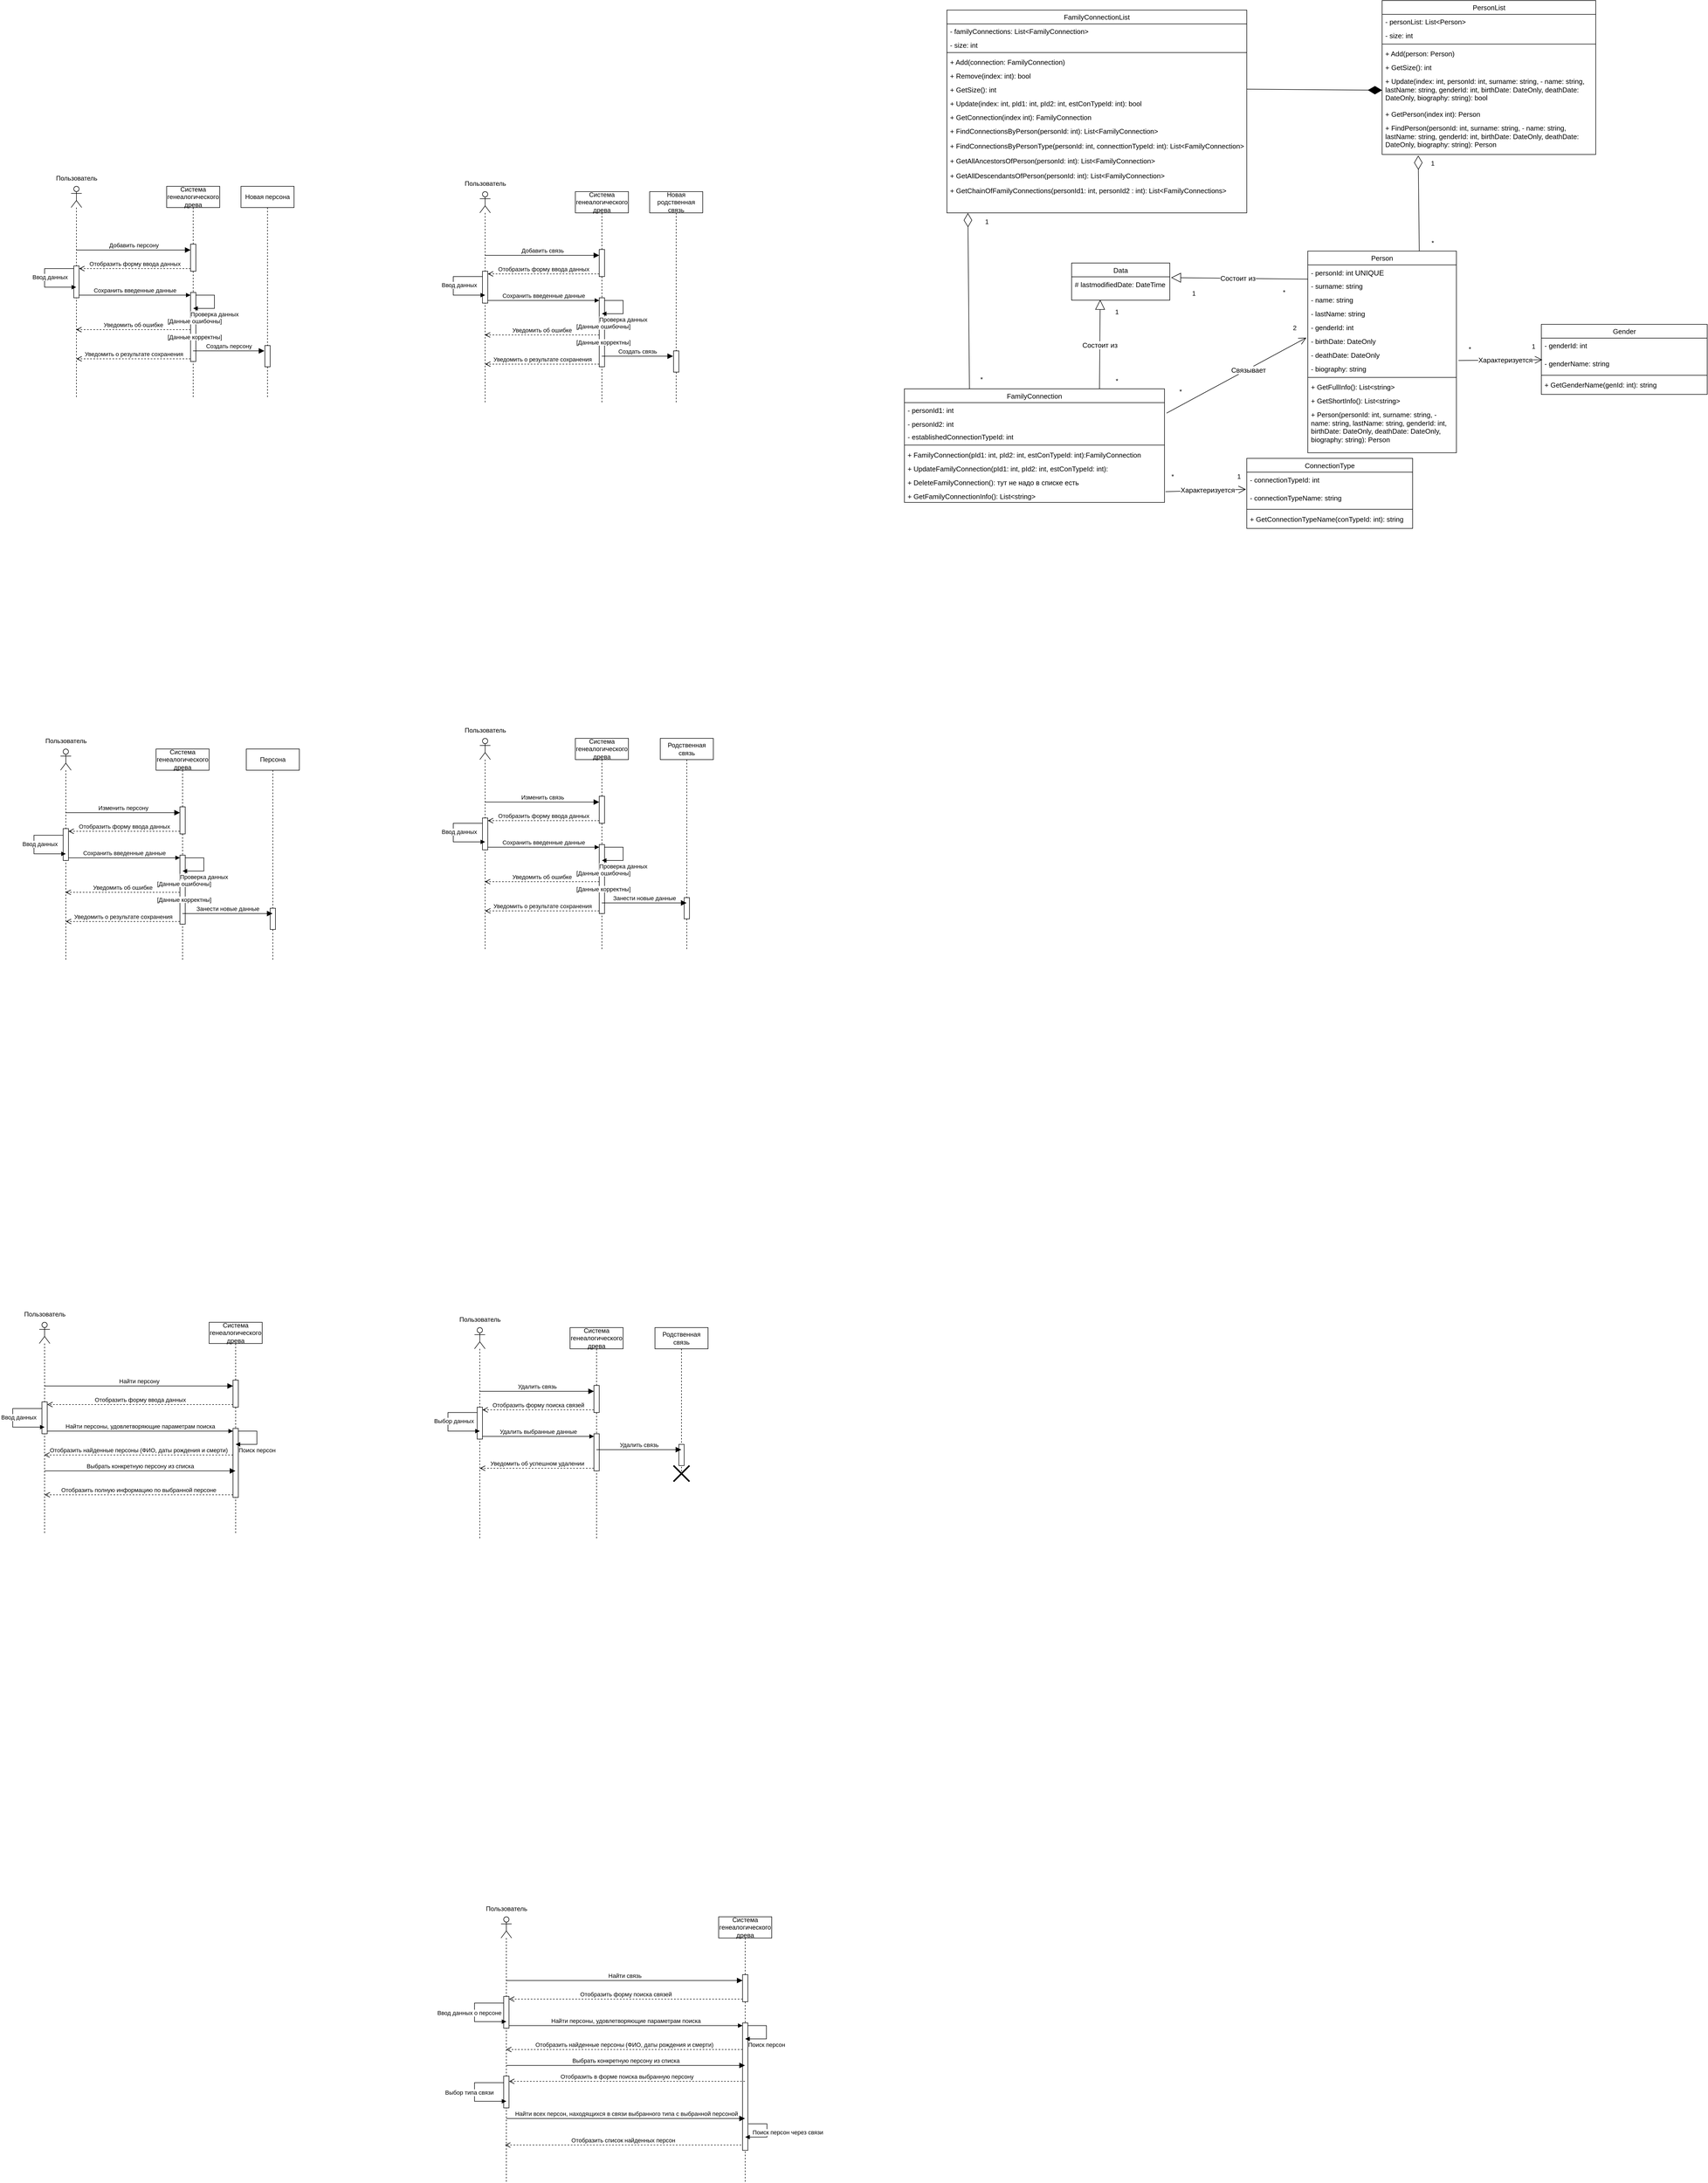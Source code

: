 <mxfile version="27.0.5">
  <diagram name="Page-1" id="2YBvvXClWsGukQMizWep">
    <mxGraphModel dx="1395" dy="1988" grid="1" gridSize="10" guides="1" tooltips="1" connect="1" arrows="1" fold="1" page="1" pageScale="1" pageWidth="850" pageHeight="1100" math="0" shadow="0">
      <root>
        <mxCell id="0" />
        <mxCell id="1" parent="0" />
        <mxCell id="lfIbEzPB39KdHpo4TKHj-1" value="" style="shape=umlLifeline;perimeter=lifelinePerimeter;whiteSpace=wrap;html=1;container=1;dropTarget=0;collapsible=0;recursiveResize=0;outlineConnect=0;portConstraint=eastwest;newEdgeStyle={&quot;curved&quot;:0,&quot;rounded&quot;:0};participant=umlActor;" parent="1" vertex="1">
          <mxGeometry x="170" y="100" width="20" height="400" as="geometry" />
        </mxCell>
        <mxCell id="lfIbEzPB39KdHpo4TKHj-25" value="" style="html=1;points=[[0,0,0,0,5],[0,1,0,0,-5],[1,0,0,0,5],[1,1,0,0,-5]];perimeter=orthogonalPerimeter;outlineConnect=0;targetShapes=umlLifeline;portConstraint=eastwest;newEdgeStyle={&quot;curved&quot;:0,&quot;rounded&quot;:0};" parent="lfIbEzPB39KdHpo4TKHj-1" vertex="1">
          <mxGeometry x="5" y="150" width="10" height="60" as="geometry" />
        </mxCell>
        <mxCell id="0H2hml2f-WzG_cxXl8td-77" value="Ввод данных" style="html=1;verticalAlign=bottom;endArrow=block;curved=0;rounded=0;exitX=0;exitY=0;exitDx=0;exitDy=5;exitPerimeter=0;" parent="lfIbEzPB39KdHpo4TKHj-1" source="lfIbEzPB39KdHpo4TKHj-25" target="lfIbEzPB39KdHpo4TKHj-1" edge="1">
          <mxGeometry x="0.337" y="10" relative="1" as="geometry">
            <mxPoint x="-114" y="140" as="sourcePoint" />
            <mxPoint x="-120" y="165" as="targetPoint" />
            <Array as="points">
              <mxPoint x="-50" y="155" />
              <mxPoint x="-50" y="190" />
            </Array>
            <mxPoint as="offset" />
          </mxGeometry>
        </mxCell>
        <mxCell id="lfIbEzPB39KdHpo4TKHj-2" value="Пользователь" style="text;html=1;align=center;verticalAlign=middle;resizable=0;points=[];autosize=1;strokeColor=none;fillColor=none;" parent="1" vertex="1">
          <mxGeometry x="130" y="70" width="100" height="30" as="geometry" />
        </mxCell>
        <mxCell id="lfIbEzPB39KdHpo4TKHj-3" value="Система генеалогического древа" style="shape=umlLifeline;perimeter=lifelinePerimeter;whiteSpace=wrap;html=1;container=1;dropTarget=0;collapsible=0;recursiveResize=0;outlineConnect=0;portConstraint=eastwest;newEdgeStyle={&quot;curved&quot;:0,&quot;rounded&quot;:0};" parent="1" vertex="1">
          <mxGeometry x="350" y="100" width="100" height="400" as="geometry" />
        </mxCell>
        <mxCell id="lfIbEzPB39KdHpo4TKHj-4" value="" style="html=1;points=[[0,0,0,0,5],[0,1,0,0,-5],[1,0,0,0,5],[1,1,0,0,-5]];perimeter=orthogonalPerimeter;outlineConnect=0;targetShapes=umlLifeline;portConstraint=eastwest;newEdgeStyle={&quot;curved&quot;:0,&quot;rounded&quot;:0};" parent="lfIbEzPB39KdHpo4TKHj-3" vertex="1">
          <mxGeometry x="45" y="109" width="10" height="51" as="geometry" />
        </mxCell>
        <mxCell id="lfIbEzPB39KdHpo4TKHj-27" value="" style="html=1;points=[[0,0,0,0,5],[0,1,0,0,-5],[1,0,0,0,5],[1,1,0,0,-5]];perimeter=orthogonalPerimeter;outlineConnect=0;targetShapes=umlLifeline;portConstraint=eastwest;newEdgeStyle={&quot;curved&quot;:0,&quot;rounded&quot;:0};" parent="lfIbEzPB39KdHpo4TKHj-3" vertex="1">
          <mxGeometry x="45" y="200" width="10" height="130" as="geometry" />
        </mxCell>
        <mxCell id="0H2hml2f-WzG_cxXl8td-4" value="Проверка данных" style="html=1;verticalAlign=bottom;endArrow=block;curved=0;rounded=0;exitX=1;exitY=0;exitDx=0;exitDy=5;exitPerimeter=0;" parent="lfIbEzPB39KdHpo4TKHj-3" source="lfIbEzPB39KdHpo4TKHj-27" target="lfIbEzPB39KdHpo4TKHj-3" edge="1">
          <mxGeometry x="0.194" y="-20" relative="1" as="geometry">
            <mxPoint x="120" y="310" as="sourcePoint" />
            <mxPoint x="330" y="310" as="targetPoint" />
            <Array as="points">
              <mxPoint x="90" y="205" />
              <mxPoint x="90" y="230" />
            </Array>
            <mxPoint x="20" y="20" as="offset" />
          </mxGeometry>
        </mxCell>
        <mxCell id="lfIbEzPB39KdHpo4TKHj-8" value="Добавить персону" style="html=1;verticalAlign=bottom;startArrow=none;startFill=0;endArrow=block;startSize=6;endSize=8;curved=0;rounded=0;endFill=1;" parent="1" target="lfIbEzPB39KdHpo4TKHj-4" edge="1">
          <mxGeometry width="80" relative="1" as="geometry">
            <mxPoint x="180" y="220" as="sourcePoint" />
            <mxPoint x="380" y="220" as="targetPoint" />
          </mxGeometry>
        </mxCell>
        <mxCell id="lfIbEzPB39KdHpo4TKHj-26" value="Сохранить введенные данные" style="html=1;verticalAlign=bottom;endArrow=block;curved=0;rounded=0;exitX=1;exitY=1;exitDx=0;exitDy=-5;exitPerimeter=0;entryX=0;entryY=0;entryDx=0;entryDy=5;entryPerimeter=0;" parent="1" source="lfIbEzPB39KdHpo4TKHj-25" target="lfIbEzPB39KdHpo4TKHj-27" edge="1">
          <mxGeometry relative="1" as="geometry">
            <mxPoint x="405" y="275" as="sourcePoint" />
            <mxPoint x="360" y="305" as="targetPoint" />
          </mxGeometry>
        </mxCell>
        <mxCell id="lfIbEzPB39KdHpo4TKHj-30" value="Отобразить форму ввода данных" style="html=1;verticalAlign=bottom;endArrow=open;dashed=1;endSize=8;curved=0;rounded=0;exitX=0;exitY=1;exitDx=0;exitDy=-5;exitPerimeter=0;entryX=1;entryY=0;entryDx=0;entryDy=5;entryPerimeter=0;" parent="1" source="lfIbEzPB39KdHpo4TKHj-4" target="lfIbEzPB39KdHpo4TKHj-25" edge="1">
          <mxGeometry x="0.002" relative="1" as="geometry">
            <mxPoint x="180" y="400" as="targetPoint" />
            <mxPoint x="375" y="400" as="sourcePoint" />
            <mxPoint as="offset" />
          </mxGeometry>
        </mxCell>
        <mxCell id="lfIbEzPB39KdHpo4TKHj-31" value="Уведомить о результате сохранения" style="html=1;verticalAlign=bottom;endArrow=open;dashed=1;endSize=8;curved=0;rounded=0;exitX=0;exitY=1;exitDx=0;exitDy=-5;exitPerimeter=0;" parent="1" source="lfIbEzPB39KdHpo4TKHj-27" target="lfIbEzPB39KdHpo4TKHj-1" edge="1">
          <mxGeometry x="0.002" relative="1" as="geometry">
            <mxPoint x="210" y="350" as="targetPoint" />
            <mxPoint x="390" y="395" as="sourcePoint" />
            <mxPoint as="offset" />
          </mxGeometry>
        </mxCell>
        <mxCell id="0H2hml2f-WzG_cxXl8td-1" value="Новая персона" style="shape=umlLifeline;perimeter=lifelinePerimeter;whiteSpace=wrap;html=1;container=1;dropTarget=0;collapsible=0;recursiveResize=0;outlineConnect=0;portConstraint=eastwest;newEdgeStyle={&quot;curved&quot;:0,&quot;rounded&quot;:0};" parent="1" vertex="1">
          <mxGeometry x="490" y="100" width="100" height="400" as="geometry" />
        </mxCell>
        <mxCell id="0H2hml2f-WzG_cxXl8td-3" value="" style="html=1;points=[[0,0,0,0,5],[0,1,0,0,-5],[1,0,0,0,5],[1,1,0,0,-5]];perimeter=orthogonalPerimeter;outlineConnect=0;targetShapes=umlLifeline;portConstraint=eastwest;newEdgeStyle={&quot;curved&quot;:0,&quot;rounded&quot;:0};" parent="0H2hml2f-WzG_cxXl8td-1" vertex="1">
          <mxGeometry x="45" y="300" width="10" height="40" as="geometry" />
        </mxCell>
        <mxCell id="0H2hml2f-WzG_cxXl8td-5" value="Уведомить об ошибке" style="html=1;verticalAlign=bottom;endArrow=open;dashed=1;endSize=8;curved=0;rounded=0;" parent="1" edge="1">
          <mxGeometry x="0.002" relative="1" as="geometry">
            <mxPoint x="179.5" y="370" as="targetPoint" />
            <mxPoint x="395" y="370" as="sourcePoint" />
            <mxPoint as="offset" />
          </mxGeometry>
        </mxCell>
        <mxCell id="0H2hml2f-WzG_cxXl8td-6" value="&lt;span style=&quot;color: rgb(0, 0, 0); font-family: Helvetica; font-size: 11px; font-style: normal; font-variant-ligatures: normal; font-variant-caps: normal; font-weight: 400; letter-spacing: normal; orphans: 2; text-align: center; text-indent: 0px; text-transform: none; widows: 2; word-spacing: 0px; -webkit-text-stroke-width: 0px; white-space: nowrap; background-color: rgb(255, 255, 255); text-decoration-thickness: initial; text-decoration-style: initial; text-decoration-color: initial; float: none; display: inline !important;&quot;&gt;[Данные ошибочны]&lt;/span&gt;" style="text;whiteSpace=wrap;html=1;" parent="1" vertex="1">
          <mxGeometry x="350" y="340" width="130" height="40" as="geometry" />
        </mxCell>
        <mxCell id="0H2hml2f-WzG_cxXl8td-7" value="&lt;span style=&quot;color: rgb(0, 0, 0); font-family: Helvetica; font-size: 11px; font-style: normal; font-variant-ligatures: normal; font-variant-caps: normal; font-weight: 400; letter-spacing: normal; orphans: 2; text-align: center; text-indent: 0px; text-transform: none; widows: 2; word-spacing: 0px; -webkit-text-stroke-width: 0px; white-space: nowrap; background-color: rgb(255, 255, 255); text-decoration-thickness: initial; text-decoration-style: initial; text-decoration-color: initial; float: none; display: inline !important;&quot;&gt;[Данные корректны]&lt;/span&gt;" style="text;whiteSpace=wrap;html=1;" parent="1" vertex="1">
          <mxGeometry x="350" y="370" width="130" height="40" as="geometry" />
        </mxCell>
        <mxCell id="0H2hml2f-WzG_cxXl8td-8" value="Создать персону" style="html=1;verticalAlign=bottom;endArrow=block;endSize=8;curved=0;rounded=0;entryX=-0.094;entryY=0.848;entryDx=0;entryDy=0;entryPerimeter=0;strokeColor=default;align=center;fontFamily=Helvetica;fontSize=11;fontColor=default;labelBackgroundColor=default;startArrow=none;startFill=0;startSize=6;endFill=1;" parent="1" edge="1">
          <mxGeometry x="0.004" relative="1" as="geometry">
            <mxPoint x="534.06" y="410.0" as="targetPoint" />
            <mxPoint x="399.667" y="410.0" as="sourcePoint" />
            <mxPoint as="offset" />
          </mxGeometry>
        </mxCell>
        <mxCell id="0H2hml2f-WzG_cxXl8td-9" value="" style="shape=umlLifeline;perimeter=lifelinePerimeter;whiteSpace=wrap;html=1;container=1;dropTarget=0;collapsible=0;recursiveResize=0;outlineConnect=0;portConstraint=eastwest;newEdgeStyle={&quot;curved&quot;:0,&quot;rounded&quot;:0};participant=umlActor;" parent="1" vertex="1">
          <mxGeometry x="940" y="110" width="20" height="400" as="geometry" />
        </mxCell>
        <mxCell id="0H2hml2f-WzG_cxXl8td-10" value="" style="html=1;points=[[0,0,0,0,5],[0,1,0,0,-5],[1,0,0,0,5],[1,1,0,0,-5]];perimeter=orthogonalPerimeter;outlineConnect=0;targetShapes=umlLifeline;portConstraint=eastwest;newEdgeStyle={&quot;curved&quot;:0,&quot;rounded&quot;:0};" parent="0H2hml2f-WzG_cxXl8td-9" vertex="1">
          <mxGeometry x="5" y="150" width="10" height="60" as="geometry" />
        </mxCell>
        <mxCell id="0H2hml2f-WzG_cxXl8td-11" value="Пользователь" style="text;html=1;align=center;verticalAlign=middle;resizable=0;points=[];autosize=1;strokeColor=none;fillColor=none;" parent="1" vertex="1">
          <mxGeometry x="900" y="80" width="100" height="30" as="geometry" />
        </mxCell>
        <mxCell id="0H2hml2f-WzG_cxXl8td-12" value="Система генеалогического древа" style="shape=umlLifeline;perimeter=lifelinePerimeter;whiteSpace=wrap;html=1;container=1;dropTarget=0;collapsible=0;recursiveResize=0;outlineConnect=0;portConstraint=eastwest;newEdgeStyle={&quot;curved&quot;:0,&quot;rounded&quot;:0};" parent="1" vertex="1">
          <mxGeometry x="1120" y="110" width="100" height="400" as="geometry" />
        </mxCell>
        <mxCell id="0H2hml2f-WzG_cxXl8td-13" value="" style="html=1;points=[[0,0,0,0,5],[0,1,0,0,-5],[1,0,0,0,5],[1,1,0,0,-5]];perimeter=orthogonalPerimeter;outlineConnect=0;targetShapes=umlLifeline;portConstraint=eastwest;newEdgeStyle={&quot;curved&quot;:0,&quot;rounded&quot;:0};" parent="0H2hml2f-WzG_cxXl8td-12" vertex="1">
          <mxGeometry x="45" y="109" width="10" height="51" as="geometry" />
        </mxCell>
        <mxCell id="0H2hml2f-WzG_cxXl8td-14" value="" style="html=1;points=[[0,0,0,0,5],[0,1,0,0,-5],[1,0,0,0,5],[1,1,0,0,-5]];perimeter=orthogonalPerimeter;outlineConnect=0;targetShapes=umlLifeline;portConstraint=eastwest;newEdgeStyle={&quot;curved&quot;:0,&quot;rounded&quot;:0};" parent="0H2hml2f-WzG_cxXl8td-12" vertex="1">
          <mxGeometry x="45" y="200" width="10" height="130" as="geometry" />
        </mxCell>
        <mxCell id="0H2hml2f-WzG_cxXl8td-15" value="Проверка данных" style="html=1;verticalAlign=bottom;endArrow=block;curved=0;rounded=0;exitX=1;exitY=0;exitDx=0;exitDy=5;exitPerimeter=0;" parent="0H2hml2f-WzG_cxXl8td-12" source="0H2hml2f-WzG_cxXl8td-14" target="0H2hml2f-WzG_cxXl8td-12" edge="1">
          <mxGeometry x="0.194" y="-20" relative="1" as="geometry">
            <mxPoint x="120" y="310" as="sourcePoint" />
            <mxPoint x="330" y="310" as="targetPoint" />
            <Array as="points">
              <mxPoint x="90" y="205" />
              <mxPoint x="90" y="230" />
            </Array>
            <mxPoint x="20" y="20" as="offset" />
          </mxGeometry>
        </mxCell>
        <mxCell id="0H2hml2f-WzG_cxXl8td-16" value="Добавить связь" style="html=1;verticalAlign=bottom;startArrow=none;startFill=0;endArrow=block;startSize=6;endSize=8;curved=0;rounded=0;endFill=1;" parent="1" target="0H2hml2f-WzG_cxXl8td-13" edge="1">
          <mxGeometry width="80" relative="1" as="geometry">
            <mxPoint x="950" y="230" as="sourcePoint" />
            <mxPoint x="1150" y="230" as="targetPoint" />
          </mxGeometry>
        </mxCell>
        <mxCell id="0H2hml2f-WzG_cxXl8td-17" value="Сохранить введенные данные" style="html=1;verticalAlign=bottom;endArrow=block;curved=0;rounded=0;exitX=1;exitY=1;exitDx=0;exitDy=-5;exitPerimeter=0;entryX=0;entryY=0;entryDx=0;entryDy=5;entryPerimeter=0;" parent="1" source="0H2hml2f-WzG_cxXl8td-10" target="0H2hml2f-WzG_cxXl8td-14" edge="1">
          <mxGeometry relative="1" as="geometry">
            <mxPoint x="1175" y="285" as="sourcePoint" />
            <mxPoint x="1130" y="315" as="targetPoint" />
          </mxGeometry>
        </mxCell>
        <mxCell id="0H2hml2f-WzG_cxXl8td-18" value="Отобразить форму ввода данных" style="html=1;verticalAlign=bottom;endArrow=open;dashed=1;endSize=8;curved=0;rounded=0;exitX=0;exitY=1;exitDx=0;exitDy=-5;exitPerimeter=0;entryX=1;entryY=0;entryDx=0;entryDy=5;entryPerimeter=0;" parent="1" source="0H2hml2f-WzG_cxXl8td-13" target="0H2hml2f-WzG_cxXl8td-10" edge="1">
          <mxGeometry x="0.002" relative="1" as="geometry">
            <mxPoint x="950" y="410" as="targetPoint" />
            <mxPoint x="1145" y="410" as="sourcePoint" />
            <mxPoint as="offset" />
          </mxGeometry>
        </mxCell>
        <mxCell id="0H2hml2f-WzG_cxXl8td-19" value="Уведомить о результате сохранения" style="html=1;verticalAlign=bottom;endArrow=open;dashed=1;endSize=8;curved=0;rounded=0;exitX=0;exitY=1;exitDx=0;exitDy=-5;exitPerimeter=0;" parent="1" source="0H2hml2f-WzG_cxXl8td-14" target="0H2hml2f-WzG_cxXl8td-9" edge="1">
          <mxGeometry x="0.002" relative="1" as="geometry">
            <mxPoint x="980" y="360" as="targetPoint" />
            <mxPoint x="1160" y="405" as="sourcePoint" />
            <mxPoint as="offset" />
          </mxGeometry>
        </mxCell>
        <mxCell id="0H2hml2f-WzG_cxXl8td-20" value="Новая родственная связь" style="shape=umlLifeline;perimeter=lifelinePerimeter;whiteSpace=wrap;html=1;container=1;dropTarget=0;collapsible=0;recursiveResize=0;outlineConnect=0;portConstraint=eastwest;newEdgeStyle={&quot;curved&quot;:0,&quot;rounded&quot;:0};" parent="1" vertex="1">
          <mxGeometry x="1260" y="110" width="100" height="400" as="geometry" />
        </mxCell>
        <mxCell id="0H2hml2f-WzG_cxXl8td-21" value="" style="html=1;points=[[0,0,0,0,5],[0,1,0,0,-5],[1,0,0,0,5],[1,1,0,0,-5]];perimeter=orthogonalPerimeter;outlineConnect=0;targetShapes=umlLifeline;portConstraint=eastwest;newEdgeStyle={&quot;curved&quot;:0,&quot;rounded&quot;:0};" parent="0H2hml2f-WzG_cxXl8td-20" vertex="1">
          <mxGeometry x="45" y="300" width="10" height="40" as="geometry" />
        </mxCell>
        <mxCell id="0H2hml2f-WzG_cxXl8td-22" value="Уведомить об ошибке" style="html=1;verticalAlign=bottom;endArrow=open;dashed=1;endSize=8;curved=0;rounded=0;" parent="1" edge="1">
          <mxGeometry x="0.002" relative="1" as="geometry">
            <mxPoint x="949.5" y="380" as="targetPoint" />
            <mxPoint x="1165" y="380" as="sourcePoint" />
            <mxPoint as="offset" />
          </mxGeometry>
        </mxCell>
        <mxCell id="0H2hml2f-WzG_cxXl8td-23" value="&lt;span style=&quot;color: rgb(0, 0, 0); font-family: Helvetica; font-size: 11px; font-style: normal; font-variant-ligatures: normal; font-variant-caps: normal; font-weight: 400; letter-spacing: normal; orphans: 2; text-align: center; text-indent: 0px; text-transform: none; widows: 2; word-spacing: 0px; -webkit-text-stroke-width: 0px; white-space: nowrap; background-color: rgb(255, 255, 255); text-decoration-thickness: initial; text-decoration-style: initial; text-decoration-color: initial; float: none; display: inline !important;&quot;&gt;[Данные ошибочны]&lt;/span&gt;" style="text;whiteSpace=wrap;html=1;" parent="1" vertex="1">
          <mxGeometry x="1120" y="350" width="130" height="40" as="geometry" />
        </mxCell>
        <mxCell id="0H2hml2f-WzG_cxXl8td-24" value="&lt;span style=&quot;color: rgb(0, 0, 0); font-family: Helvetica; font-size: 11px; font-style: normal; font-variant-ligatures: normal; font-variant-caps: normal; font-weight: 400; letter-spacing: normal; orphans: 2; text-align: center; text-indent: 0px; text-transform: none; widows: 2; word-spacing: 0px; -webkit-text-stroke-width: 0px; white-space: nowrap; background-color: rgb(255, 255, 255); text-decoration-thickness: initial; text-decoration-style: initial; text-decoration-color: initial; float: none; display: inline !important;&quot;&gt;[Данные корректны]&lt;/span&gt;" style="text;whiteSpace=wrap;html=1;" parent="1" vertex="1">
          <mxGeometry x="1120" y="380" width="130" height="40" as="geometry" />
        </mxCell>
        <mxCell id="0H2hml2f-WzG_cxXl8td-25" value="Создать связь" style="html=1;verticalAlign=bottom;endArrow=block;endSize=8;curved=0;rounded=0;entryX=-0.094;entryY=0.848;entryDx=0;entryDy=0;entryPerimeter=0;strokeColor=default;align=center;fontFamily=Helvetica;fontSize=11;fontColor=default;labelBackgroundColor=default;startArrow=none;startFill=0;startSize=6;endFill=1;" parent="1" edge="1">
          <mxGeometry x="0.004" relative="1" as="geometry">
            <mxPoint x="1304.06" y="420.0" as="targetPoint" />
            <mxPoint x="1169.667" y="420.0" as="sourcePoint" />
            <mxPoint as="offset" />
          </mxGeometry>
        </mxCell>
        <mxCell id="0H2hml2f-WzG_cxXl8td-26" value="" style="shape=umlLifeline;perimeter=lifelinePerimeter;whiteSpace=wrap;html=1;container=1;dropTarget=0;collapsible=0;recursiveResize=0;outlineConnect=0;portConstraint=eastwest;newEdgeStyle={&quot;curved&quot;:0,&quot;rounded&quot;:0};participant=umlActor;" parent="1" vertex="1">
          <mxGeometry x="150" y="1160" width="20" height="400" as="geometry" />
        </mxCell>
        <mxCell id="0H2hml2f-WzG_cxXl8td-27" value="" style="html=1;points=[[0,0,0,0,5],[0,1,0,0,-5],[1,0,0,0,5],[1,1,0,0,-5]];perimeter=orthogonalPerimeter;outlineConnect=0;targetShapes=umlLifeline;portConstraint=eastwest;newEdgeStyle={&quot;curved&quot;:0,&quot;rounded&quot;:0};" parent="0H2hml2f-WzG_cxXl8td-26" vertex="1">
          <mxGeometry x="5" y="150" width="10" height="60" as="geometry" />
        </mxCell>
        <mxCell id="0H2hml2f-WzG_cxXl8td-28" value="Пользователь" style="text;html=1;align=center;verticalAlign=middle;resizable=0;points=[];autosize=1;strokeColor=none;fillColor=none;" parent="1" vertex="1">
          <mxGeometry x="110" y="1130" width="100" height="30" as="geometry" />
        </mxCell>
        <mxCell id="0H2hml2f-WzG_cxXl8td-29" value="Система генеалогического древа" style="shape=umlLifeline;perimeter=lifelinePerimeter;whiteSpace=wrap;html=1;container=1;dropTarget=0;collapsible=0;recursiveResize=0;outlineConnect=0;portConstraint=eastwest;newEdgeStyle={&quot;curved&quot;:0,&quot;rounded&quot;:0};" parent="1" vertex="1">
          <mxGeometry x="330" y="1160" width="100" height="400" as="geometry" />
        </mxCell>
        <mxCell id="0H2hml2f-WzG_cxXl8td-30" value="" style="html=1;points=[[0,0,0,0,5],[0,1,0,0,-5],[1,0,0,0,5],[1,1,0,0,-5]];perimeter=orthogonalPerimeter;outlineConnect=0;targetShapes=umlLifeline;portConstraint=eastwest;newEdgeStyle={&quot;curved&quot;:0,&quot;rounded&quot;:0};" parent="0H2hml2f-WzG_cxXl8td-29" vertex="1">
          <mxGeometry x="45" y="109" width="10" height="51" as="geometry" />
        </mxCell>
        <mxCell id="0H2hml2f-WzG_cxXl8td-31" value="" style="html=1;points=[[0,0,0,0,5],[0,1,0,0,-5],[1,0,0,0,5],[1,1,0,0,-5]];perimeter=orthogonalPerimeter;outlineConnect=0;targetShapes=umlLifeline;portConstraint=eastwest;newEdgeStyle={&quot;curved&quot;:0,&quot;rounded&quot;:0};" parent="0H2hml2f-WzG_cxXl8td-29" vertex="1">
          <mxGeometry x="45" y="200" width="10" height="130" as="geometry" />
        </mxCell>
        <mxCell id="0H2hml2f-WzG_cxXl8td-32" value="Проверка данных" style="html=1;verticalAlign=bottom;endArrow=block;curved=0;rounded=0;exitX=1;exitY=0;exitDx=0;exitDy=5;exitPerimeter=0;" parent="0H2hml2f-WzG_cxXl8td-29" source="0H2hml2f-WzG_cxXl8td-31" target="0H2hml2f-WzG_cxXl8td-29" edge="1">
          <mxGeometry x="0.194" y="-20" relative="1" as="geometry">
            <mxPoint x="120" y="310" as="sourcePoint" />
            <mxPoint x="330" y="310" as="targetPoint" />
            <Array as="points">
              <mxPoint x="90" y="205" />
              <mxPoint x="90" y="230" />
            </Array>
            <mxPoint x="20" y="20" as="offset" />
          </mxGeometry>
        </mxCell>
        <mxCell id="0H2hml2f-WzG_cxXl8td-33" value="Изменить персону" style="html=1;verticalAlign=bottom;startArrow=none;startFill=0;endArrow=block;startSize=6;endSize=8;curved=0;rounded=0;endFill=1;" parent="1" target="0H2hml2f-WzG_cxXl8td-30" edge="1">
          <mxGeometry width="80" relative="1" as="geometry">
            <mxPoint x="160" y="1280" as="sourcePoint" />
            <mxPoint x="360" y="1280" as="targetPoint" />
          </mxGeometry>
        </mxCell>
        <mxCell id="0H2hml2f-WzG_cxXl8td-34" value="Сохранить введенные данные" style="html=1;verticalAlign=bottom;endArrow=block;curved=0;rounded=0;exitX=1;exitY=1;exitDx=0;exitDy=-5;exitPerimeter=0;entryX=0;entryY=0;entryDx=0;entryDy=5;entryPerimeter=0;" parent="1" source="0H2hml2f-WzG_cxXl8td-27" target="0H2hml2f-WzG_cxXl8td-31" edge="1">
          <mxGeometry relative="1" as="geometry">
            <mxPoint x="385" y="1335" as="sourcePoint" />
            <mxPoint x="340" y="1365" as="targetPoint" />
          </mxGeometry>
        </mxCell>
        <mxCell id="0H2hml2f-WzG_cxXl8td-35" value="Отобразить форму ввода данных" style="html=1;verticalAlign=bottom;endArrow=open;dashed=1;endSize=8;curved=0;rounded=0;exitX=0;exitY=1;exitDx=0;exitDy=-5;exitPerimeter=0;entryX=1;entryY=0;entryDx=0;entryDy=5;entryPerimeter=0;" parent="1" source="0H2hml2f-WzG_cxXl8td-30" target="0H2hml2f-WzG_cxXl8td-27" edge="1">
          <mxGeometry x="0.002" relative="1" as="geometry">
            <mxPoint x="160" y="1460" as="targetPoint" />
            <mxPoint x="355" y="1460" as="sourcePoint" />
            <mxPoint as="offset" />
          </mxGeometry>
        </mxCell>
        <mxCell id="0H2hml2f-WzG_cxXl8td-36" value="Уведомить о результате сохранения" style="html=1;verticalAlign=bottom;endArrow=open;dashed=1;endSize=8;curved=0;rounded=0;exitX=0;exitY=1;exitDx=0;exitDy=-5;exitPerimeter=0;" parent="1" source="0H2hml2f-WzG_cxXl8td-31" target="0H2hml2f-WzG_cxXl8td-26" edge="1">
          <mxGeometry x="0.002" relative="1" as="geometry">
            <mxPoint x="190" y="1410" as="targetPoint" />
            <mxPoint x="370" y="1455" as="sourcePoint" />
            <mxPoint as="offset" />
          </mxGeometry>
        </mxCell>
        <mxCell id="0H2hml2f-WzG_cxXl8td-37" value="Персона" style="shape=umlLifeline;perimeter=lifelinePerimeter;whiteSpace=wrap;html=1;container=1;dropTarget=0;collapsible=0;recursiveResize=0;outlineConnect=0;portConstraint=eastwest;newEdgeStyle={&quot;curved&quot;:0,&quot;rounded&quot;:0};" parent="1" vertex="1">
          <mxGeometry x="500" y="1160" width="100" height="400" as="geometry" />
        </mxCell>
        <mxCell id="0H2hml2f-WzG_cxXl8td-38" value="" style="html=1;points=[[0,0,0,0,5],[0,1,0,0,-5],[1,0,0,0,5],[1,1,0,0,-5]];perimeter=orthogonalPerimeter;outlineConnect=0;targetShapes=umlLifeline;portConstraint=eastwest;newEdgeStyle={&quot;curved&quot;:0,&quot;rounded&quot;:0};" parent="0H2hml2f-WzG_cxXl8td-37" vertex="1">
          <mxGeometry x="45" y="300" width="10" height="40" as="geometry" />
        </mxCell>
        <mxCell id="0H2hml2f-WzG_cxXl8td-39" value="Уведомить об ошибке" style="html=1;verticalAlign=bottom;endArrow=open;dashed=1;endSize=8;curved=0;rounded=0;" parent="1" edge="1">
          <mxGeometry x="0.002" relative="1" as="geometry">
            <mxPoint x="159.5" y="1430" as="targetPoint" />
            <mxPoint x="375" y="1430" as="sourcePoint" />
            <mxPoint as="offset" />
          </mxGeometry>
        </mxCell>
        <mxCell id="0H2hml2f-WzG_cxXl8td-40" value="&lt;span style=&quot;color: rgb(0, 0, 0); font-family: Helvetica; font-size: 11px; font-style: normal; font-variant-ligatures: normal; font-variant-caps: normal; font-weight: 400; letter-spacing: normal; orphans: 2; text-align: center; text-indent: 0px; text-transform: none; widows: 2; word-spacing: 0px; -webkit-text-stroke-width: 0px; white-space: nowrap; background-color: rgb(255, 255, 255); text-decoration-thickness: initial; text-decoration-style: initial; text-decoration-color: initial; float: none; display: inline !important;&quot;&gt;[Данные ошибочны]&lt;/span&gt;" style="text;whiteSpace=wrap;html=1;" parent="1" vertex="1">
          <mxGeometry x="330" y="1400" width="130" height="40" as="geometry" />
        </mxCell>
        <mxCell id="0H2hml2f-WzG_cxXl8td-41" value="&lt;span style=&quot;color: rgb(0, 0, 0); font-family: Helvetica; font-size: 11px; font-style: normal; font-variant-ligatures: normal; font-variant-caps: normal; font-weight: 400; letter-spacing: normal; orphans: 2; text-align: center; text-indent: 0px; text-transform: none; widows: 2; word-spacing: 0px; -webkit-text-stroke-width: 0px; white-space: nowrap; background-color: rgb(255, 255, 255); text-decoration-thickness: initial; text-decoration-style: initial; text-decoration-color: initial; float: none; display: inline !important;&quot;&gt;[Данные корректны]&lt;/span&gt;" style="text;whiteSpace=wrap;html=1;" parent="1" vertex="1">
          <mxGeometry x="330" y="1430" width="130" height="40" as="geometry" />
        </mxCell>
        <mxCell id="0H2hml2f-WzG_cxXl8td-42" value="Занести новые данные" style="html=1;verticalAlign=bottom;endArrow=block;endSize=8;curved=0;rounded=0;strokeColor=default;align=center;fontFamily=Helvetica;fontSize=11;fontColor=default;labelBackgroundColor=default;startArrow=none;startFill=0;startSize=6;endFill=1;" parent="1" target="0H2hml2f-WzG_cxXl8td-37" edge="1">
          <mxGeometry x="0.004" relative="1" as="geometry">
            <mxPoint x="514.06" y="1470" as="targetPoint" />
            <mxPoint x="379.667" y="1470" as="sourcePoint" />
            <mxPoint as="offset" />
          </mxGeometry>
        </mxCell>
        <mxCell id="0H2hml2f-WzG_cxXl8td-43" value="" style="shape=umlLifeline;perimeter=lifelinePerimeter;whiteSpace=wrap;html=1;container=1;dropTarget=0;collapsible=0;recursiveResize=0;outlineConnect=0;portConstraint=eastwest;newEdgeStyle={&quot;curved&quot;:0,&quot;rounded&quot;:0};participant=umlActor;" parent="1" vertex="1">
          <mxGeometry x="940" y="1140" width="20" height="400" as="geometry" />
        </mxCell>
        <mxCell id="0H2hml2f-WzG_cxXl8td-44" value="" style="html=1;points=[[0,0,0,0,5],[0,1,0,0,-5],[1,0,0,0,5],[1,1,0,0,-5]];perimeter=orthogonalPerimeter;outlineConnect=0;targetShapes=umlLifeline;portConstraint=eastwest;newEdgeStyle={&quot;curved&quot;:0,&quot;rounded&quot;:0};" parent="0H2hml2f-WzG_cxXl8td-43" vertex="1">
          <mxGeometry x="5" y="150" width="10" height="60" as="geometry" />
        </mxCell>
        <mxCell id="0H2hml2f-WzG_cxXl8td-45" value="Пользователь" style="text;html=1;align=center;verticalAlign=middle;resizable=0;points=[];autosize=1;strokeColor=none;fillColor=none;" parent="1" vertex="1">
          <mxGeometry x="900" y="1110" width="100" height="30" as="geometry" />
        </mxCell>
        <mxCell id="0H2hml2f-WzG_cxXl8td-46" value="Система генеалогического древа" style="shape=umlLifeline;perimeter=lifelinePerimeter;whiteSpace=wrap;html=1;container=1;dropTarget=0;collapsible=0;recursiveResize=0;outlineConnect=0;portConstraint=eastwest;newEdgeStyle={&quot;curved&quot;:0,&quot;rounded&quot;:0};" parent="1" vertex="1">
          <mxGeometry x="1120" y="1140" width="100" height="400" as="geometry" />
        </mxCell>
        <mxCell id="0H2hml2f-WzG_cxXl8td-47" value="" style="html=1;points=[[0,0,0,0,5],[0,1,0,0,-5],[1,0,0,0,5],[1,1,0,0,-5]];perimeter=orthogonalPerimeter;outlineConnect=0;targetShapes=umlLifeline;portConstraint=eastwest;newEdgeStyle={&quot;curved&quot;:0,&quot;rounded&quot;:0};" parent="0H2hml2f-WzG_cxXl8td-46" vertex="1">
          <mxGeometry x="45" y="109" width="10" height="51" as="geometry" />
        </mxCell>
        <mxCell id="0H2hml2f-WzG_cxXl8td-48" value="" style="html=1;points=[[0,0,0,0,5],[0,1,0,0,-5],[1,0,0,0,5],[1,1,0,0,-5]];perimeter=orthogonalPerimeter;outlineConnect=0;targetShapes=umlLifeline;portConstraint=eastwest;newEdgeStyle={&quot;curved&quot;:0,&quot;rounded&quot;:0};" parent="0H2hml2f-WzG_cxXl8td-46" vertex="1">
          <mxGeometry x="45" y="200" width="10" height="130" as="geometry" />
        </mxCell>
        <mxCell id="0H2hml2f-WzG_cxXl8td-49" value="Проверка данных" style="html=1;verticalAlign=bottom;endArrow=block;curved=0;rounded=0;exitX=1;exitY=0;exitDx=0;exitDy=5;exitPerimeter=0;" parent="0H2hml2f-WzG_cxXl8td-46" source="0H2hml2f-WzG_cxXl8td-48" target="0H2hml2f-WzG_cxXl8td-46" edge="1">
          <mxGeometry x="0.194" y="-20" relative="1" as="geometry">
            <mxPoint x="120" y="310" as="sourcePoint" />
            <mxPoint x="330" y="310" as="targetPoint" />
            <Array as="points">
              <mxPoint x="90" y="205" />
              <mxPoint x="90" y="230" />
            </Array>
            <mxPoint x="20" y="20" as="offset" />
          </mxGeometry>
        </mxCell>
        <mxCell id="0H2hml2f-WzG_cxXl8td-50" value="Изменить связь" style="html=1;verticalAlign=bottom;startArrow=none;startFill=0;endArrow=block;startSize=6;endSize=8;curved=0;rounded=0;endFill=1;" parent="1" target="0H2hml2f-WzG_cxXl8td-47" edge="1">
          <mxGeometry width="80" relative="1" as="geometry">
            <mxPoint x="950" y="1260" as="sourcePoint" />
            <mxPoint x="1150" y="1260" as="targetPoint" />
          </mxGeometry>
        </mxCell>
        <mxCell id="0H2hml2f-WzG_cxXl8td-51" value="Сохранить введенные данные" style="html=1;verticalAlign=bottom;endArrow=block;curved=0;rounded=0;exitX=1;exitY=1;exitDx=0;exitDy=-5;exitPerimeter=0;entryX=0;entryY=0;entryDx=0;entryDy=5;entryPerimeter=0;" parent="1" source="0H2hml2f-WzG_cxXl8td-44" target="0H2hml2f-WzG_cxXl8td-48" edge="1">
          <mxGeometry relative="1" as="geometry">
            <mxPoint x="1175" y="1315" as="sourcePoint" />
            <mxPoint x="1130" y="1345" as="targetPoint" />
          </mxGeometry>
        </mxCell>
        <mxCell id="0H2hml2f-WzG_cxXl8td-52" value="Отобразить форму ввода данных" style="html=1;verticalAlign=bottom;endArrow=open;dashed=1;endSize=8;curved=0;rounded=0;exitX=0;exitY=1;exitDx=0;exitDy=-5;exitPerimeter=0;entryX=1;entryY=0;entryDx=0;entryDy=5;entryPerimeter=0;" parent="1" source="0H2hml2f-WzG_cxXl8td-47" target="0H2hml2f-WzG_cxXl8td-44" edge="1">
          <mxGeometry x="0.002" relative="1" as="geometry">
            <mxPoint x="950" y="1440" as="targetPoint" />
            <mxPoint x="1145" y="1440" as="sourcePoint" />
            <mxPoint as="offset" />
          </mxGeometry>
        </mxCell>
        <mxCell id="0H2hml2f-WzG_cxXl8td-53" value="Уведомить о результате сохранения" style="html=1;verticalAlign=bottom;endArrow=open;dashed=1;endSize=8;curved=0;rounded=0;exitX=0;exitY=1;exitDx=0;exitDy=-5;exitPerimeter=0;" parent="1" source="0H2hml2f-WzG_cxXl8td-48" target="0H2hml2f-WzG_cxXl8td-43" edge="1">
          <mxGeometry x="0.002" relative="1" as="geometry">
            <mxPoint x="980" y="1390" as="targetPoint" />
            <mxPoint x="1160" y="1435" as="sourcePoint" />
            <mxPoint as="offset" />
          </mxGeometry>
        </mxCell>
        <mxCell id="0H2hml2f-WzG_cxXl8td-54" value="Родственная связь" style="shape=umlLifeline;perimeter=lifelinePerimeter;whiteSpace=wrap;html=1;container=1;dropTarget=0;collapsible=0;recursiveResize=0;outlineConnect=0;portConstraint=eastwest;newEdgeStyle={&quot;curved&quot;:0,&quot;rounded&quot;:0};" parent="1" vertex="1">
          <mxGeometry x="1280" y="1140" width="100" height="400" as="geometry" />
        </mxCell>
        <mxCell id="0H2hml2f-WzG_cxXl8td-55" value="" style="html=1;points=[[0,0,0,0,5],[0,1,0,0,-5],[1,0,0,0,5],[1,1,0,0,-5]];perimeter=orthogonalPerimeter;outlineConnect=0;targetShapes=umlLifeline;portConstraint=eastwest;newEdgeStyle={&quot;curved&quot;:0,&quot;rounded&quot;:0};" parent="0H2hml2f-WzG_cxXl8td-54" vertex="1">
          <mxGeometry x="45" y="300" width="10" height="40" as="geometry" />
        </mxCell>
        <mxCell id="0H2hml2f-WzG_cxXl8td-56" value="Уведомить об ошибке" style="html=1;verticalAlign=bottom;endArrow=open;dashed=1;endSize=8;curved=0;rounded=0;" parent="1" edge="1">
          <mxGeometry x="0.002" relative="1" as="geometry">
            <mxPoint x="949.5" y="1410" as="targetPoint" />
            <mxPoint x="1165" y="1410" as="sourcePoint" />
            <mxPoint as="offset" />
          </mxGeometry>
        </mxCell>
        <mxCell id="0H2hml2f-WzG_cxXl8td-57" value="&lt;span style=&quot;color: rgb(0, 0, 0); font-family: Helvetica; font-size: 11px; font-style: normal; font-variant-ligatures: normal; font-variant-caps: normal; font-weight: 400; letter-spacing: normal; orphans: 2; text-align: center; text-indent: 0px; text-transform: none; widows: 2; word-spacing: 0px; -webkit-text-stroke-width: 0px; white-space: nowrap; background-color: rgb(255, 255, 255); text-decoration-thickness: initial; text-decoration-style: initial; text-decoration-color: initial; float: none; display: inline !important;&quot;&gt;[Данные ошибочны]&lt;/span&gt;" style="text;whiteSpace=wrap;html=1;" parent="1" vertex="1">
          <mxGeometry x="1120" y="1380" width="130" height="40" as="geometry" />
        </mxCell>
        <mxCell id="0H2hml2f-WzG_cxXl8td-58" value="&lt;span style=&quot;color: rgb(0, 0, 0); font-family: Helvetica; font-size: 11px; font-style: normal; font-variant-ligatures: normal; font-variant-caps: normal; font-weight: 400; letter-spacing: normal; orphans: 2; text-align: center; text-indent: 0px; text-transform: none; widows: 2; word-spacing: 0px; -webkit-text-stroke-width: 0px; white-space: nowrap; background-color: rgb(255, 255, 255); text-decoration-thickness: initial; text-decoration-style: initial; text-decoration-color: initial; float: none; display: inline !important;&quot;&gt;[Данные корректны]&lt;/span&gt;" style="text;whiteSpace=wrap;html=1;" parent="1" vertex="1">
          <mxGeometry x="1120" y="1410" width="130" height="40" as="geometry" />
        </mxCell>
        <mxCell id="0H2hml2f-WzG_cxXl8td-59" value="Занести новые данные" style="html=1;verticalAlign=bottom;endArrow=block;endSize=8;curved=0;rounded=0;strokeColor=default;align=center;fontFamily=Helvetica;fontSize=11;fontColor=default;labelBackgroundColor=default;startArrow=none;startFill=0;startSize=6;endFill=1;" parent="1" target="0H2hml2f-WzG_cxXl8td-54" edge="1">
          <mxGeometry x="0.004" relative="1" as="geometry">
            <mxPoint x="1310" y="1450" as="targetPoint" />
            <mxPoint x="1169.667" y="1450" as="sourcePoint" />
            <mxPoint as="offset" />
          </mxGeometry>
        </mxCell>
        <mxCell id="0H2hml2f-WzG_cxXl8td-60" value="" style="shape=umlLifeline;perimeter=lifelinePerimeter;whiteSpace=wrap;html=1;container=1;dropTarget=0;collapsible=0;recursiveResize=0;outlineConnect=0;portConstraint=eastwest;newEdgeStyle={&quot;curved&quot;:0,&quot;rounded&quot;:0};participant=umlActor;" parent="1" vertex="1">
          <mxGeometry x="930" y="2250" width="20" height="400" as="geometry" />
        </mxCell>
        <mxCell id="0H2hml2f-WzG_cxXl8td-61" value="" style="html=1;points=[[0,0,0,0,5],[0,1,0,0,-5],[1,0,0,0,5],[1,1,0,0,-5]];perimeter=orthogonalPerimeter;outlineConnect=0;targetShapes=umlLifeline;portConstraint=eastwest;newEdgeStyle={&quot;curved&quot;:0,&quot;rounded&quot;:0};" parent="0H2hml2f-WzG_cxXl8td-60" vertex="1">
          <mxGeometry x="5" y="150" width="10" height="60" as="geometry" />
        </mxCell>
        <mxCell id="0H2hml2f-WzG_cxXl8td-62" value="Пользователь" style="text;html=1;align=center;verticalAlign=middle;resizable=0;points=[];autosize=1;strokeColor=none;fillColor=none;" parent="1" vertex="1">
          <mxGeometry x="890" y="2220" width="100" height="30" as="geometry" />
        </mxCell>
        <mxCell id="0H2hml2f-WzG_cxXl8td-63" value="Система генеалогического древа" style="shape=umlLifeline;perimeter=lifelinePerimeter;whiteSpace=wrap;html=1;container=1;dropTarget=0;collapsible=0;recursiveResize=0;outlineConnect=0;portConstraint=eastwest;newEdgeStyle={&quot;curved&quot;:0,&quot;rounded&quot;:0};" parent="1" vertex="1">
          <mxGeometry x="1110" y="2250" width="100" height="400" as="geometry" />
        </mxCell>
        <mxCell id="0H2hml2f-WzG_cxXl8td-64" value="" style="html=1;points=[[0,0,0,0,5],[0,1,0,0,-5],[1,0,0,0,5],[1,1,0,0,-5]];perimeter=orthogonalPerimeter;outlineConnect=0;targetShapes=umlLifeline;portConstraint=eastwest;newEdgeStyle={&quot;curved&quot;:0,&quot;rounded&quot;:0};" parent="0H2hml2f-WzG_cxXl8td-63" vertex="1">
          <mxGeometry x="45" y="109" width="10" height="51" as="geometry" />
        </mxCell>
        <mxCell id="0H2hml2f-WzG_cxXl8td-65" value="" style="html=1;points=[[0,0,0,0,5],[0,1,0,0,-5],[1,0,0,0,5],[1,1,0,0,-5]];perimeter=orthogonalPerimeter;outlineConnect=0;targetShapes=umlLifeline;portConstraint=eastwest;newEdgeStyle={&quot;curved&quot;:0,&quot;rounded&quot;:0};" parent="0H2hml2f-WzG_cxXl8td-63" vertex="1">
          <mxGeometry x="45" y="200" width="10" height="70" as="geometry" />
        </mxCell>
        <mxCell id="0H2hml2f-WzG_cxXl8td-67" value="Удалить связь" style="html=1;verticalAlign=bottom;startArrow=none;startFill=0;endArrow=block;startSize=6;endSize=8;curved=0;rounded=0;endFill=1;" parent="1" target="0H2hml2f-WzG_cxXl8td-64" edge="1">
          <mxGeometry width="80" relative="1" as="geometry">
            <mxPoint x="940" y="2370" as="sourcePoint" />
            <mxPoint x="1140" y="2370" as="targetPoint" />
          </mxGeometry>
        </mxCell>
        <mxCell id="0H2hml2f-WzG_cxXl8td-68" value="Удалить выбранные данные" style="html=1;verticalAlign=bottom;endArrow=block;curved=0;rounded=0;exitX=1;exitY=1;exitDx=0;exitDy=-5;exitPerimeter=0;entryX=0;entryY=0;entryDx=0;entryDy=5;entryPerimeter=0;" parent="1" source="0H2hml2f-WzG_cxXl8td-61" target="0H2hml2f-WzG_cxXl8td-65" edge="1">
          <mxGeometry relative="1" as="geometry">
            <mxPoint x="1165" y="2425" as="sourcePoint" />
            <mxPoint x="1120" y="2455" as="targetPoint" />
          </mxGeometry>
        </mxCell>
        <mxCell id="0H2hml2f-WzG_cxXl8td-69" value="Отобразить форму поиска связей" style="html=1;verticalAlign=bottom;endArrow=open;dashed=1;endSize=8;curved=0;rounded=0;exitX=0;exitY=1;exitDx=0;exitDy=-5;exitPerimeter=0;entryX=1;entryY=0;entryDx=0;entryDy=5;entryPerimeter=0;" parent="1" source="0H2hml2f-WzG_cxXl8td-64" target="0H2hml2f-WzG_cxXl8td-61" edge="1">
          <mxGeometry x="0.002" relative="1" as="geometry">
            <mxPoint x="940" y="2550" as="targetPoint" />
            <mxPoint x="1135" y="2550" as="sourcePoint" />
            <mxPoint as="offset" />
          </mxGeometry>
        </mxCell>
        <mxCell id="0H2hml2f-WzG_cxXl8td-70" value="Уведомить об успешном удалении" style="html=1;verticalAlign=bottom;endArrow=open;dashed=1;endSize=8;curved=0;rounded=0;exitX=0;exitY=1;exitDx=0;exitDy=-5;exitPerimeter=0;" parent="1" source="0H2hml2f-WzG_cxXl8td-65" target="0H2hml2f-WzG_cxXl8td-60" edge="1">
          <mxGeometry x="0.002" relative="1" as="geometry">
            <mxPoint x="970" y="2500" as="targetPoint" />
            <mxPoint x="1150" y="2545" as="sourcePoint" />
            <mxPoint as="offset" />
          </mxGeometry>
        </mxCell>
        <mxCell id="0H2hml2f-WzG_cxXl8td-71" value="Родственная связь" style="shape=umlLifeline;perimeter=lifelinePerimeter;whiteSpace=wrap;html=1;container=1;dropTarget=0;collapsible=0;recursiveResize=0;outlineConnect=0;portConstraint=eastwest;newEdgeStyle={&quot;curved&quot;:0,&quot;rounded&quot;:0};" parent="1" vertex="1">
          <mxGeometry x="1270" y="2250" width="100" height="280" as="geometry" />
        </mxCell>
        <mxCell id="0H2hml2f-WzG_cxXl8td-72" value="" style="html=1;points=[[0,0,0,0,5],[0,1,0,0,-5],[1,0,0,0,5],[1,1,0,0,-5]];perimeter=orthogonalPerimeter;outlineConnect=0;targetShapes=umlLifeline;portConstraint=eastwest;newEdgeStyle={&quot;curved&quot;:0,&quot;rounded&quot;:0};" parent="0H2hml2f-WzG_cxXl8td-71" vertex="1">
          <mxGeometry x="45" y="220" width="10" height="40" as="geometry" />
        </mxCell>
        <mxCell id="0H2hml2f-WzG_cxXl8td-82" value="" style="shape=umlDestroy;whiteSpace=wrap;html=1;strokeWidth=3;targetShapes=umlLifeline;" parent="0H2hml2f-WzG_cxXl8td-71" vertex="1">
          <mxGeometry x="35" y="260" width="30" height="30" as="geometry" />
        </mxCell>
        <mxCell id="0H2hml2f-WzG_cxXl8td-76" value="Удалить связь" style="html=1;verticalAlign=bottom;endArrow=block;endSize=8;curved=0;rounded=0;strokeColor=default;align=center;fontFamily=Helvetica;fontSize=11;fontColor=default;labelBackgroundColor=default;startArrow=none;startFill=0;startSize=6;endFill=1;" parent="1" edge="1">
          <mxGeometry x="0.004" relative="1" as="geometry">
            <mxPoint x="1319.5" y="2480" as="targetPoint" />
            <mxPoint x="1159.667" y="2480" as="sourcePoint" />
            <mxPoint as="offset" />
          </mxGeometry>
        </mxCell>
        <mxCell id="0H2hml2f-WzG_cxXl8td-78" value="Ввод данных" style="html=1;verticalAlign=bottom;endArrow=block;curved=0;rounded=0;exitX=0;exitY=0;exitDx=0;exitDy=5;exitPerimeter=0;" parent="1" edge="1">
          <mxGeometry x="0.337" y="10" relative="1" as="geometry">
            <mxPoint x="945" y="270" as="sourcePoint" />
            <mxPoint x="950" y="305" as="targetPoint" />
            <Array as="points">
              <mxPoint x="890" y="270" />
              <mxPoint x="890" y="305" />
            </Array>
            <mxPoint as="offset" />
          </mxGeometry>
        </mxCell>
        <mxCell id="0H2hml2f-WzG_cxXl8td-79" value="Ввод данных" style="html=1;verticalAlign=bottom;endArrow=block;curved=0;rounded=0;exitX=0;exitY=0;exitDx=0;exitDy=5;exitPerimeter=0;" parent="1" edge="1">
          <mxGeometry x="0.337" y="10" relative="1" as="geometry">
            <mxPoint x="155" y="1322.5" as="sourcePoint" />
            <mxPoint x="160" y="1357.5" as="targetPoint" />
            <Array as="points">
              <mxPoint x="100" y="1322.5" />
              <mxPoint x="100" y="1357.5" />
            </Array>
            <mxPoint as="offset" />
          </mxGeometry>
        </mxCell>
        <mxCell id="0H2hml2f-WzG_cxXl8td-80" value="Ввод данных" style="html=1;verticalAlign=bottom;endArrow=block;curved=0;rounded=0;exitX=0;exitY=0;exitDx=0;exitDy=5;exitPerimeter=0;" parent="1" edge="1">
          <mxGeometry x="0.337" y="10" relative="1" as="geometry">
            <mxPoint x="945" y="1300" as="sourcePoint" />
            <mxPoint x="950" y="1335" as="targetPoint" />
            <Array as="points">
              <mxPoint x="890" y="1300" />
              <mxPoint x="890" y="1335" />
            </Array>
            <mxPoint as="offset" />
          </mxGeometry>
        </mxCell>
        <mxCell id="0H2hml2f-WzG_cxXl8td-81" value="Выбор данных" style="html=1;verticalAlign=bottom;endArrow=block;curved=0;rounded=0;exitX=0;exitY=0;exitDx=0;exitDy=5;exitPerimeter=0;" parent="1" edge="1">
          <mxGeometry x="0.337" y="10" relative="1" as="geometry">
            <mxPoint x="935" y="2410" as="sourcePoint" />
            <mxPoint x="940" y="2445" as="targetPoint" />
            <Array as="points">
              <mxPoint x="880" y="2410" />
              <mxPoint x="880" y="2445" />
            </Array>
            <mxPoint as="offset" />
          </mxGeometry>
        </mxCell>
        <mxCell id="0H2hml2f-WzG_cxXl8td-84" value="" style="shape=umlLifeline;perimeter=lifelinePerimeter;whiteSpace=wrap;html=1;container=1;dropTarget=0;collapsible=0;recursiveResize=0;outlineConnect=0;portConstraint=eastwest;newEdgeStyle={&quot;curved&quot;:0,&quot;rounded&quot;:0};participant=umlActor;" parent="1" vertex="1">
          <mxGeometry x="110" y="2240" width="20" height="400" as="geometry" />
        </mxCell>
        <mxCell id="0H2hml2f-WzG_cxXl8td-85" value="" style="html=1;points=[[0,0,0,0,5],[0,1,0,0,-5],[1,0,0,0,5],[1,1,0,0,-5]];perimeter=orthogonalPerimeter;outlineConnect=0;targetShapes=umlLifeline;portConstraint=eastwest;newEdgeStyle={&quot;curved&quot;:0,&quot;rounded&quot;:0};" parent="0H2hml2f-WzG_cxXl8td-84" vertex="1">
          <mxGeometry x="5" y="150" width="10" height="60" as="geometry" />
        </mxCell>
        <mxCell id="0H2hml2f-WzG_cxXl8td-86" value="Пользователь" style="text;html=1;align=center;verticalAlign=middle;resizable=0;points=[];autosize=1;strokeColor=none;fillColor=none;" parent="1" vertex="1">
          <mxGeometry x="70" y="2210" width="100" height="30" as="geometry" />
        </mxCell>
        <mxCell id="0H2hml2f-WzG_cxXl8td-87" value="Система генеалогического древа" style="shape=umlLifeline;perimeter=lifelinePerimeter;whiteSpace=wrap;html=1;container=1;dropTarget=0;collapsible=0;recursiveResize=0;outlineConnect=0;portConstraint=eastwest;newEdgeStyle={&quot;curved&quot;:0,&quot;rounded&quot;:0};" parent="1" vertex="1">
          <mxGeometry x="430" y="2240" width="100" height="400" as="geometry" />
        </mxCell>
        <mxCell id="0H2hml2f-WzG_cxXl8td-88" value="" style="html=1;points=[[0,0,0,0,5],[0,1,0,0,-5],[1,0,0,0,5],[1,1,0,0,-5]];perimeter=orthogonalPerimeter;outlineConnect=0;targetShapes=umlLifeline;portConstraint=eastwest;newEdgeStyle={&quot;curved&quot;:0,&quot;rounded&quot;:0};" parent="0H2hml2f-WzG_cxXl8td-87" vertex="1">
          <mxGeometry x="45" y="109" width="10" height="51" as="geometry" />
        </mxCell>
        <mxCell id="0H2hml2f-WzG_cxXl8td-89" value="" style="html=1;points=[[0,0,0,0,5],[0,1,0,0,-5],[1,0,0,0,5],[1,1,0,0,-5]];perimeter=orthogonalPerimeter;outlineConnect=0;targetShapes=umlLifeline;portConstraint=eastwest;newEdgeStyle={&quot;curved&quot;:0,&quot;rounded&quot;:0};" parent="0H2hml2f-WzG_cxXl8td-87" vertex="1">
          <mxGeometry x="45" y="200" width="10" height="130" as="geometry" />
        </mxCell>
        <mxCell id="0H2hml2f-WzG_cxXl8td-90" value="Поиск персон" style="html=1;verticalAlign=bottom;endArrow=block;curved=0;rounded=0;exitX=1;exitY=0;exitDx=0;exitDy=5;exitPerimeter=0;" parent="0H2hml2f-WzG_cxXl8td-87" source="0H2hml2f-WzG_cxXl8td-89" target="0H2hml2f-WzG_cxXl8td-87" edge="1">
          <mxGeometry x="0.194" y="-20" relative="1" as="geometry">
            <mxPoint x="120" y="310" as="sourcePoint" />
            <mxPoint x="330" y="310" as="targetPoint" />
            <Array as="points">
              <mxPoint x="90" y="205" />
              <mxPoint x="90" y="230" />
            </Array>
            <mxPoint x="20" y="20" as="offset" />
          </mxGeometry>
        </mxCell>
        <mxCell id="0H2hml2f-WzG_cxXl8td-91" value="Найти персону" style="html=1;verticalAlign=bottom;startArrow=none;startFill=0;endArrow=block;startSize=6;endSize=8;curved=0;rounded=0;endFill=1;" parent="1" target="0H2hml2f-WzG_cxXl8td-88" edge="1">
          <mxGeometry width="80" relative="1" as="geometry">
            <mxPoint x="120" y="2360" as="sourcePoint" />
            <mxPoint x="320" y="2360" as="targetPoint" />
          </mxGeometry>
        </mxCell>
        <mxCell id="0H2hml2f-WzG_cxXl8td-92" value="Найти персоны, удовлетворяющие параметрам поиска" style="html=1;verticalAlign=bottom;endArrow=block;curved=0;rounded=0;exitX=1;exitY=1;exitDx=0;exitDy=-5;exitPerimeter=0;entryX=0;entryY=0;entryDx=0;entryDy=5;entryPerimeter=0;" parent="1" source="0H2hml2f-WzG_cxXl8td-85" target="0H2hml2f-WzG_cxXl8td-89" edge="1">
          <mxGeometry relative="1" as="geometry">
            <mxPoint x="345" y="2415" as="sourcePoint" />
            <mxPoint x="300" y="2445" as="targetPoint" />
          </mxGeometry>
        </mxCell>
        <mxCell id="0H2hml2f-WzG_cxXl8td-93" value="Отобразить форму ввода данных" style="html=1;verticalAlign=bottom;endArrow=open;dashed=1;endSize=8;curved=0;rounded=0;exitX=0;exitY=1;exitDx=0;exitDy=-5;exitPerimeter=0;entryX=1;entryY=0;entryDx=0;entryDy=5;entryPerimeter=0;" parent="1" source="0H2hml2f-WzG_cxXl8td-88" target="0H2hml2f-WzG_cxXl8td-85" edge="1">
          <mxGeometry x="0.002" relative="1" as="geometry">
            <mxPoint x="120" y="2540" as="targetPoint" />
            <mxPoint x="315" y="2540" as="sourcePoint" />
            <mxPoint as="offset" />
          </mxGeometry>
        </mxCell>
        <mxCell id="0H2hml2f-WzG_cxXl8td-94" value="Отобразить полную информацию по выбранной персоне" style="html=1;verticalAlign=bottom;endArrow=open;dashed=1;endSize=8;curved=0;rounded=0;exitX=0;exitY=1;exitDx=0;exitDy=-5;exitPerimeter=0;" parent="1" source="0H2hml2f-WzG_cxXl8td-89" target="0H2hml2f-WzG_cxXl8td-84" edge="1">
          <mxGeometry x="0.002" relative="1" as="geometry">
            <mxPoint x="150" y="2490" as="targetPoint" />
            <mxPoint x="330" y="2535" as="sourcePoint" />
            <mxPoint as="offset" />
          </mxGeometry>
        </mxCell>
        <mxCell id="0H2hml2f-WzG_cxXl8td-97" value="Отобразить найденные персоны (ФИО, даты рождения и смерти)" style="html=1;verticalAlign=bottom;endArrow=open;dashed=1;endSize=8;curved=0;rounded=0;" parent="1" source="0H2hml2f-WzG_cxXl8td-89" edge="1">
          <mxGeometry x="0.002" relative="1" as="geometry">
            <mxPoint x="119.5" y="2490" as="targetPoint" />
            <mxPoint x="464.5" y="2490" as="sourcePoint" />
            <mxPoint as="offset" />
          </mxGeometry>
        </mxCell>
        <mxCell id="0H2hml2f-WzG_cxXl8td-101" value="Ввод данных" style="html=1;verticalAlign=bottom;endArrow=block;curved=0;rounded=0;exitX=0;exitY=0;exitDx=0;exitDy=5;exitPerimeter=0;" parent="1" edge="1">
          <mxGeometry x="0.337" y="10" relative="1" as="geometry">
            <mxPoint x="115" y="2402.5" as="sourcePoint" />
            <mxPoint x="120" y="2437.5" as="targetPoint" />
            <Array as="points">
              <mxPoint x="60" y="2402.5" />
              <mxPoint x="60" y="2437.5" />
            </Array>
            <mxPoint as="offset" />
          </mxGeometry>
        </mxCell>
        <mxCell id="0H2hml2f-WzG_cxXl8td-102" value="Выбрать конкретную персону из списка" style="html=1;verticalAlign=bottom;endArrow=block;endSize=8;curved=0;rounded=0;strokeColor=default;align=center;fontFamily=Helvetica;fontSize=11;fontColor=default;labelBackgroundColor=default;startArrow=none;startFill=0;startSize=6;endFill=1;" parent="1" target="0H2hml2f-WzG_cxXl8td-87" edge="1">
          <mxGeometry x="0.004" relative="1" as="geometry">
            <mxPoint x="290.33" y="2520" as="targetPoint" />
            <mxPoint x="119.997" y="2520" as="sourcePoint" />
            <mxPoint as="offset" />
          </mxGeometry>
        </mxCell>
        <mxCell id="0H2hml2f-WzG_cxXl8td-103" value="" style="shape=umlLifeline;perimeter=lifelinePerimeter;whiteSpace=wrap;html=1;container=1;dropTarget=0;collapsible=0;recursiveResize=0;outlineConnect=0;portConstraint=eastwest;newEdgeStyle={&quot;curved&quot;:0,&quot;rounded&quot;:0};participant=umlActor;" parent="1" vertex="1">
          <mxGeometry x="980" y="3360" width="20" height="500" as="geometry" />
        </mxCell>
        <mxCell id="0H2hml2f-WzG_cxXl8td-104" value="" style="html=1;points=[[0,0,0,0,5],[0,1,0,0,-5],[1,0,0,0,5],[1,1,0,0,-5]];perimeter=orthogonalPerimeter;outlineConnect=0;targetShapes=umlLifeline;portConstraint=eastwest;newEdgeStyle={&quot;curved&quot;:0,&quot;rounded&quot;:0};" parent="0H2hml2f-WzG_cxXl8td-103" vertex="1">
          <mxGeometry x="5" y="150" width="10" height="60" as="geometry" />
        </mxCell>
        <mxCell id="0H2hml2f-WzG_cxXl8td-118" value="" style="html=1;points=[[0,0,0,0,5],[0,1,0,0,-5],[1,0,0,0,5],[1,1,0,0,-5]];perimeter=orthogonalPerimeter;outlineConnect=0;targetShapes=umlLifeline;portConstraint=eastwest;newEdgeStyle={&quot;curved&quot;:0,&quot;rounded&quot;:0};" parent="0H2hml2f-WzG_cxXl8td-103" vertex="1">
          <mxGeometry x="5" y="300" width="10" height="60" as="geometry" />
        </mxCell>
        <mxCell id="0H2hml2f-WzG_cxXl8td-119" value="Выбор типа связи" style="html=1;verticalAlign=bottom;endArrow=block;curved=0;rounded=0;exitX=0;exitY=0;exitDx=0;exitDy=5;exitPerimeter=0;" parent="0H2hml2f-WzG_cxXl8td-103" edge="1">
          <mxGeometry x="0.1" y="-10" relative="1" as="geometry">
            <mxPoint x="5" y="312.5" as="sourcePoint" />
            <mxPoint x="10" y="347.5" as="targetPoint" />
            <Array as="points">
              <mxPoint x="-50" y="312.5" />
              <mxPoint x="-50" y="347.5" />
            </Array>
            <mxPoint as="offset" />
          </mxGeometry>
        </mxCell>
        <mxCell id="0H2hml2f-WzG_cxXl8td-105" value="Пользователь" style="text;html=1;align=center;verticalAlign=middle;resizable=0;points=[];autosize=1;strokeColor=none;fillColor=none;" parent="1" vertex="1">
          <mxGeometry x="940" y="3330" width="100" height="30" as="geometry" />
        </mxCell>
        <mxCell id="0H2hml2f-WzG_cxXl8td-106" value="Система генеалогического древа" style="shape=umlLifeline;perimeter=lifelinePerimeter;whiteSpace=wrap;html=1;container=1;dropTarget=0;collapsible=0;recursiveResize=0;outlineConnect=0;portConstraint=eastwest;newEdgeStyle={&quot;curved&quot;:0,&quot;rounded&quot;:0};" parent="1" vertex="1">
          <mxGeometry x="1390" y="3360" width="100" height="500" as="geometry" />
        </mxCell>
        <mxCell id="0H2hml2f-WzG_cxXl8td-107" value="" style="html=1;points=[[0,0,0,0,5],[0,1,0,0,-5],[1,0,0,0,5],[1,1,0,0,-5]];perimeter=orthogonalPerimeter;outlineConnect=0;targetShapes=umlLifeline;portConstraint=eastwest;newEdgeStyle={&quot;curved&quot;:0,&quot;rounded&quot;:0};" parent="0H2hml2f-WzG_cxXl8td-106" vertex="1">
          <mxGeometry x="45" y="109" width="10" height="51" as="geometry" />
        </mxCell>
        <mxCell id="0H2hml2f-WzG_cxXl8td-108" value="" style="html=1;points=[[0,0,0,0,5],[0,1,0,0,-5],[1,0,0,0,5],[1,1,0,0,-5]];perimeter=orthogonalPerimeter;outlineConnect=0;targetShapes=umlLifeline;portConstraint=eastwest;newEdgeStyle={&quot;curved&quot;:0,&quot;rounded&quot;:0};" parent="0H2hml2f-WzG_cxXl8td-106" vertex="1">
          <mxGeometry x="45" y="200" width="10" height="240" as="geometry" />
        </mxCell>
        <mxCell id="0H2hml2f-WzG_cxXl8td-109" value="Поиск персон" style="html=1;verticalAlign=bottom;endArrow=block;curved=0;rounded=0;exitX=1;exitY=0;exitDx=0;exitDy=5;exitPerimeter=0;" parent="0H2hml2f-WzG_cxXl8td-106" source="0H2hml2f-WzG_cxXl8td-108" target="0H2hml2f-WzG_cxXl8td-106" edge="1">
          <mxGeometry x="0.194" y="-20" relative="1" as="geometry">
            <mxPoint x="120" y="310" as="sourcePoint" />
            <mxPoint x="330" y="310" as="targetPoint" />
            <Array as="points">
              <mxPoint x="90" y="205" />
              <mxPoint x="90" y="230" />
            </Array>
            <mxPoint x="20" y="20" as="offset" />
          </mxGeometry>
        </mxCell>
        <mxCell id="0H2hml2f-WzG_cxXl8td-110" value="Найти связь" style="html=1;verticalAlign=bottom;startArrow=none;startFill=0;endArrow=block;startSize=6;endSize=8;curved=0;rounded=0;endFill=1;" parent="1" target="0H2hml2f-WzG_cxXl8td-107" edge="1">
          <mxGeometry width="80" relative="1" as="geometry">
            <mxPoint x="990" y="3480" as="sourcePoint" />
            <mxPoint x="1190" y="3480" as="targetPoint" />
          </mxGeometry>
        </mxCell>
        <mxCell id="0H2hml2f-WzG_cxXl8td-111" value="Найти персоны, удовлетворяющие параметрам поиска" style="html=1;verticalAlign=bottom;endArrow=block;curved=0;rounded=0;exitX=1;exitY=1;exitDx=0;exitDy=-5;exitPerimeter=0;entryX=0;entryY=0;entryDx=0;entryDy=5;entryPerimeter=0;" parent="1" source="0H2hml2f-WzG_cxXl8td-104" target="0H2hml2f-WzG_cxXl8td-108" edge="1">
          <mxGeometry relative="1" as="geometry">
            <mxPoint x="1215" y="3535" as="sourcePoint" />
            <mxPoint x="1170" y="3565" as="targetPoint" />
          </mxGeometry>
        </mxCell>
        <mxCell id="0H2hml2f-WzG_cxXl8td-112" value="Отобразить форму поиска связей" style="html=1;verticalAlign=bottom;endArrow=open;dashed=1;endSize=8;curved=0;rounded=0;exitX=0;exitY=1;exitDx=0;exitDy=-5;exitPerimeter=0;entryX=1;entryY=0;entryDx=0;entryDy=5;entryPerimeter=0;" parent="1" source="0H2hml2f-WzG_cxXl8td-107" target="0H2hml2f-WzG_cxXl8td-104" edge="1">
          <mxGeometry x="0.002" relative="1" as="geometry">
            <mxPoint x="990" y="3660" as="targetPoint" />
            <mxPoint x="1185" y="3660" as="sourcePoint" />
            <mxPoint as="offset" />
          </mxGeometry>
        </mxCell>
        <mxCell id="0H2hml2f-WzG_cxXl8td-113" value="Отобразить в форме поиска выбранную персону" style="html=1;verticalAlign=bottom;endArrow=open;dashed=1;endSize=8;curved=0;rounded=0;" parent="1" source="0H2hml2f-WzG_cxXl8td-106" target="0H2hml2f-WzG_cxXl8td-118" edge="1">
          <mxGeometry x="0.002" relative="1" as="geometry">
            <mxPoint x="1000" y="3670" as="targetPoint" />
            <mxPoint x="1380" y="3670" as="sourcePoint" />
            <mxPoint as="offset" />
            <Array as="points">
              <mxPoint x="1180" y="3670" />
            </Array>
          </mxGeometry>
        </mxCell>
        <mxCell id="0H2hml2f-WzG_cxXl8td-114" value="Отобразить найденные персоны (ФИО, даты рождения и смерти)" style="html=1;verticalAlign=bottom;endArrow=open;dashed=1;endSize=8;curved=0;rounded=0;" parent="1" source="0H2hml2f-WzG_cxXl8td-108" edge="1">
          <mxGeometry x="0.002" relative="1" as="geometry">
            <mxPoint x="989.5" y="3610" as="targetPoint" />
            <mxPoint x="1334.5" y="3610" as="sourcePoint" />
            <mxPoint as="offset" />
          </mxGeometry>
        </mxCell>
        <mxCell id="0H2hml2f-WzG_cxXl8td-115" value="Ввод данных о персоне" style="html=1;verticalAlign=bottom;endArrow=block;curved=0;rounded=0;exitX=0;exitY=0;exitDx=0;exitDy=5;exitPerimeter=0;" parent="1" edge="1">
          <mxGeometry x="0.1" y="-10" relative="1" as="geometry">
            <mxPoint x="985" y="3522.5" as="sourcePoint" />
            <mxPoint x="990" y="3557.5" as="targetPoint" />
            <Array as="points">
              <mxPoint x="930" y="3522.5" />
              <mxPoint x="930" y="3557.5" />
            </Array>
            <mxPoint as="offset" />
          </mxGeometry>
        </mxCell>
        <mxCell id="0H2hml2f-WzG_cxXl8td-116" value="Выбрать конкретную персону из списка" style="html=1;verticalAlign=bottom;endArrow=block;endSize=8;curved=0;rounded=0;strokeColor=default;align=center;fontFamily=Helvetica;fontSize=11;fontColor=default;labelBackgroundColor=default;startArrow=none;startFill=0;startSize=6;endFill=1;" parent="1" target="0H2hml2f-WzG_cxXl8td-106" edge="1">
          <mxGeometry x="0.004" relative="1" as="geometry">
            <mxPoint x="1160.33" y="3640" as="targetPoint" />
            <mxPoint x="989.997" y="3640" as="sourcePoint" />
            <mxPoint as="offset" />
          </mxGeometry>
        </mxCell>
        <mxCell id="0H2hml2f-WzG_cxXl8td-117" value="Найти всех персон, находящихся в связи выбранного типа с выбранной персоной" style="html=1;verticalAlign=bottom;endArrow=block;endSize=8;curved=0;rounded=0;strokeColor=default;align=center;fontFamily=Helvetica;fontSize=11;fontColor=default;labelBackgroundColor=default;startArrow=none;startFill=0;startSize=6;endFill=1;" parent="1" target="0H2hml2f-WzG_cxXl8td-106" edge="1">
          <mxGeometry x="0.005" relative="1" as="geometry">
            <mxPoint x="1350" y="3740" as="targetPoint" />
            <mxPoint x="989.997" y="3740" as="sourcePoint" />
            <mxPoint as="offset" />
          </mxGeometry>
        </mxCell>
        <mxCell id="0H2hml2f-WzG_cxXl8td-120" value="Поиск персон через связи" style="html=1;verticalAlign=bottom;endArrow=block;curved=0;rounded=0;exitX=1;exitY=0;exitDx=0;exitDy=5;exitPerimeter=0;" parent="1" edge="1">
          <mxGeometry x="0.188" y="-39" relative="1" as="geometry">
            <mxPoint x="1446" y="3750" as="sourcePoint" />
            <mxPoint x="1440" y="3775" as="targetPoint" />
            <Array as="points">
              <mxPoint x="1481" y="3750" />
              <mxPoint x="1481" y="3775" />
            </Array>
            <mxPoint x="39" y="39" as="offset" />
          </mxGeometry>
        </mxCell>
        <mxCell id="0H2hml2f-WzG_cxXl8td-121" value="Отобразить список найденных персон" style="html=1;verticalAlign=bottom;endArrow=open;dashed=1;endSize=8;curved=0;rounded=0;" parent="1" edge="1">
          <mxGeometry x="0.002" relative="1" as="geometry">
            <mxPoint x="987.5" y="3790" as="targetPoint" />
            <mxPoint x="1432.5" y="3790" as="sourcePoint" />
            <mxPoint as="offset" />
            <Array as="points">
              <mxPoint x="1172.5" y="3790" />
            </Array>
          </mxGeometry>
        </mxCell>
        <mxCell id="AY7ErCmW5ENO3Yf9dfrH-1" value="Person" style="swimlane;fontStyle=0;childLayout=stackLayout;horizontal=1;startSize=26;fillColor=none;horizontalStack=0;resizeParent=1;resizeParentMax=0;resizeLast=0;collapsible=1;marginBottom=0;whiteSpace=wrap;html=1;fontSize=13;" vertex="1" parent="1">
          <mxGeometry x="2500" y="222" width="280" height="380" as="geometry" />
        </mxCell>
        <mxCell id="AY7ErCmW5ENO3Yf9dfrH-2" value="- personId: int&amp;nbsp;&lt;span style=&quot;font-size: 14px;&quot;&gt;UNIQUE&lt;/span&gt;" style="text;strokeColor=none;fillColor=none;align=left;verticalAlign=top;spacingLeft=4;spacingRight=4;overflow=hidden;rotatable=0;points=[[0,0.5],[1,0.5]];portConstraint=eastwest;whiteSpace=wrap;html=1;fontSize=13;" vertex="1" parent="AY7ErCmW5ENO3Yf9dfrH-1">
          <mxGeometry y="26" width="280" height="26" as="geometry" />
        </mxCell>
        <mxCell id="AY7ErCmW5ENO3Yf9dfrH-3" value="- surname: string" style="text;strokeColor=none;fillColor=none;align=left;verticalAlign=top;spacingLeft=4;spacingRight=4;overflow=hidden;rotatable=0;points=[[0,0.5],[1,0.5]];portConstraint=eastwest;whiteSpace=wrap;html=1;fontSize=13;" vertex="1" parent="AY7ErCmW5ENO3Yf9dfrH-1">
          <mxGeometry y="52" width="280" height="26" as="geometry" />
        </mxCell>
        <mxCell id="AY7ErCmW5ENO3Yf9dfrH-4" value="- name: string" style="text;strokeColor=none;fillColor=none;align=left;verticalAlign=top;spacingLeft=4;spacingRight=4;overflow=hidden;rotatable=0;points=[[0,0.5],[1,0.5]];portConstraint=eastwest;whiteSpace=wrap;html=1;fontSize=13;" vertex="1" parent="AY7ErCmW5ENO3Yf9dfrH-1">
          <mxGeometry y="78" width="280" height="26" as="geometry" />
        </mxCell>
        <mxCell id="AY7ErCmW5ENO3Yf9dfrH-5" value="- lastName: string" style="text;strokeColor=none;fillColor=none;align=left;verticalAlign=top;spacingLeft=4;spacingRight=4;overflow=hidden;rotatable=0;points=[[0,0.5],[1,0.5]];portConstraint=eastwest;whiteSpace=wrap;html=1;fontSize=13;" vertex="1" parent="AY7ErCmW5ENO3Yf9dfrH-1">
          <mxGeometry y="104" width="280" height="26" as="geometry" />
        </mxCell>
        <mxCell id="AY7ErCmW5ENO3Yf9dfrH-6" value="- genderId: int" style="text;strokeColor=none;fillColor=none;align=left;verticalAlign=top;spacingLeft=4;spacingRight=4;overflow=hidden;rotatable=0;points=[[0,0.5],[1,0.5]];portConstraint=eastwest;whiteSpace=wrap;html=1;fontSize=13;" vertex="1" parent="AY7ErCmW5ENO3Yf9dfrH-1">
          <mxGeometry y="130" width="280" height="26" as="geometry" />
        </mxCell>
        <mxCell id="AY7ErCmW5ENO3Yf9dfrH-7" value="- birthDate: DateOnly" style="text;strokeColor=none;fillColor=none;align=left;verticalAlign=top;spacingLeft=4;spacingRight=4;overflow=hidden;rotatable=0;points=[[0,0.5],[1,0.5]];portConstraint=eastwest;whiteSpace=wrap;html=1;fontSize=13;" vertex="1" parent="AY7ErCmW5ENO3Yf9dfrH-1">
          <mxGeometry y="156" width="280" height="26" as="geometry" />
        </mxCell>
        <mxCell id="AY7ErCmW5ENO3Yf9dfrH-8" value="- deathDate: DateOnly" style="text;strokeColor=none;fillColor=none;align=left;verticalAlign=top;spacingLeft=4;spacingRight=4;overflow=hidden;rotatable=0;points=[[0,0.5],[1,0.5]];portConstraint=eastwest;whiteSpace=wrap;html=1;fontSize=13;" vertex="1" parent="AY7ErCmW5ENO3Yf9dfrH-1">
          <mxGeometry y="182" width="280" height="26" as="geometry" />
        </mxCell>
        <mxCell id="AY7ErCmW5ENO3Yf9dfrH-9" value="- biography: string" style="text;strokeColor=none;fillColor=none;align=left;verticalAlign=top;spacingLeft=4;spacingRight=4;overflow=hidden;rotatable=0;points=[[0,0.5],[1,0.5]];portConstraint=eastwest;whiteSpace=wrap;html=1;fontSize=13;" vertex="1" parent="AY7ErCmW5ENO3Yf9dfrH-1">
          <mxGeometry y="208" width="280" height="26" as="geometry" />
        </mxCell>
        <mxCell id="AY7ErCmW5ENO3Yf9dfrH-98" value="" style="line;strokeWidth=1;fillColor=none;align=left;verticalAlign=middle;spacingTop=-1;spacingLeft=3;spacingRight=3;rotatable=0;labelPosition=right;points=[];portConstraint=eastwest;strokeColor=inherit;" vertex="1" parent="AY7ErCmW5ENO3Yf9dfrH-1">
          <mxGeometry y="234" width="280" height="8" as="geometry" />
        </mxCell>
        <mxCell id="AY7ErCmW5ENO3Yf9dfrH-50" value="+ GetFullInfo(): List&amp;lt;string&amp;gt;" style="text;strokeColor=none;fillColor=none;align=left;verticalAlign=top;spacingLeft=4;spacingRight=4;overflow=hidden;rotatable=0;points=[[0,0.5],[1,0.5]];portConstraint=eastwest;whiteSpace=wrap;html=1;fontSize=13;" vertex="1" parent="AY7ErCmW5ENO3Yf9dfrH-1">
          <mxGeometry y="242" width="280" height="26" as="geometry" />
        </mxCell>
        <mxCell id="AY7ErCmW5ENO3Yf9dfrH-77" value="+ GetShortInfo(): List&amp;lt;string&amp;gt;" style="text;strokeColor=none;fillColor=none;align=left;verticalAlign=top;spacingLeft=4;spacingRight=4;overflow=hidden;rotatable=0;points=[[0,0.5],[1,0.5]];portConstraint=eastwest;whiteSpace=wrap;html=1;fontSize=13;" vertex="1" parent="AY7ErCmW5ENO3Yf9dfrH-1">
          <mxGeometry y="268" width="280" height="26" as="geometry" />
        </mxCell>
        <mxCell id="AY7ErCmW5ENO3Yf9dfrH-49" value="+&amp;nbsp;&lt;span style=&quot;text-align: center;&quot;&gt;Person&lt;/span&gt;(personId: int, surname: string, - name: string, lastName: string, genderId: int, birthDate: DateOnly, deathDate: DateOnly, biography: string): Person" style="text;strokeColor=none;fillColor=none;align=left;verticalAlign=top;spacingLeft=4;spacingRight=4;overflow=hidden;rotatable=0;points=[[0,0.5],[1,0.5]];portConstraint=eastwest;whiteSpace=wrap;html=1;fontSize=13;" vertex="1" parent="AY7ErCmW5ENO3Yf9dfrH-1">
          <mxGeometry y="294" width="280" height="86" as="geometry" />
        </mxCell>
        <mxCell id="AY7ErCmW5ENO3Yf9dfrH-10" value="FamilyConnection" style="swimlane;fontStyle=0;childLayout=stackLayout;horizontal=1;startSize=26;fillColor=none;horizontalStack=0;resizeParent=1;resizeParentMax=0;resizeLast=0;collapsible=1;marginBottom=0;whiteSpace=wrap;html=1;fontSize=13;" vertex="1" parent="1">
          <mxGeometry x="1740" y="481.5" width="490" height="214" as="geometry">
            <mxRectangle x="480" y="497" width="150" height="30" as="alternateBounds" />
          </mxGeometry>
        </mxCell>
        <mxCell id="AY7ErCmW5ENO3Yf9dfrH-11" value="- personId1: int" style="text;strokeColor=none;fillColor=none;align=left;verticalAlign=top;spacingLeft=4;spacingRight=4;overflow=hidden;rotatable=0;points=[[0,0.5],[1,0.5]];portConstraint=eastwest;whiteSpace=wrap;html=1;fontSize=13;" vertex="1" parent="AY7ErCmW5ENO3Yf9dfrH-10">
          <mxGeometry y="26" width="490" height="26" as="geometry" />
        </mxCell>
        <mxCell id="AY7ErCmW5ENO3Yf9dfrH-12" value="- personId2: int" style="text;strokeColor=none;fillColor=none;align=left;verticalAlign=top;spacingLeft=4;spacingRight=4;overflow=hidden;rotatable=0;points=[[0,0.5],[1,0.5]];portConstraint=eastwest;whiteSpace=wrap;html=1;fontSize=13;" vertex="1" parent="AY7ErCmW5ENO3Yf9dfrH-10">
          <mxGeometry y="52" width="490" height="24" as="geometry" />
        </mxCell>
        <mxCell id="AY7ErCmW5ENO3Yf9dfrH-13" value="&lt;span style=&quot;text-align: center;&quot;&gt;- establishedConnectionTypeId: int&lt;/span&gt;" style="text;strokeColor=none;fillColor=none;align=left;verticalAlign=top;spacingLeft=4;spacingRight=4;overflow=hidden;rotatable=0;points=[[0,0.5],[1,0.5]];portConstraint=eastwest;whiteSpace=wrap;html=1;fontSize=13;" vertex="1" parent="AY7ErCmW5ENO3Yf9dfrH-10">
          <mxGeometry y="76" width="490" height="26" as="geometry" />
        </mxCell>
        <mxCell id="AY7ErCmW5ENO3Yf9dfrH-100" value="" style="line;strokeWidth=1;fillColor=none;align=left;verticalAlign=middle;spacingTop=-1;spacingLeft=3;spacingRight=3;rotatable=0;labelPosition=right;points=[];portConstraint=eastwest;strokeColor=inherit;" vertex="1" parent="AY7ErCmW5ENO3Yf9dfrH-10">
          <mxGeometry y="102" width="490" height="8" as="geometry" />
        </mxCell>
        <mxCell id="AY7ErCmW5ENO3Yf9dfrH-45" value="+&amp;nbsp;&lt;span style=&quot;text-align: center;&quot;&gt;FamilyConnection&lt;/span&gt;(pId1: int, pId2: int, estConTypeId: int):&lt;span style=&quot;text-align: center;&quot;&gt;FamilyConnection&lt;/span&gt;" style="text;strokeColor=none;fillColor=none;align=left;verticalAlign=top;spacingLeft=4;spacingRight=4;overflow=hidden;rotatable=0;points=[[0,0.5],[1,0.5]];portConstraint=eastwest;whiteSpace=wrap;html=1;fontSize=13;" vertex="1" parent="AY7ErCmW5ENO3Yf9dfrH-10">
          <mxGeometry y="110" width="490" height="26" as="geometry" />
        </mxCell>
        <mxCell id="AY7ErCmW5ENO3Yf9dfrH-47" value="+ UpdateFamilyConnection(pId1: int, pId2: int, estConTypeId: int):" style="text;strokeColor=none;fillColor=none;align=left;verticalAlign=top;spacingLeft=4;spacingRight=4;overflow=hidden;rotatable=0;points=[[0,0.5],[1,0.5]];portConstraint=eastwest;whiteSpace=wrap;html=1;fontSize=13;" vertex="1" parent="AY7ErCmW5ENO3Yf9dfrH-10">
          <mxGeometry y="136" width="490" height="26" as="geometry" />
        </mxCell>
        <mxCell id="AY7ErCmW5ENO3Yf9dfrH-46" value="+ DeleteFamilyConnection(): тут не надо в списке есть" style="text;strokeColor=none;fillColor=none;align=left;verticalAlign=top;spacingLeft=4;spacingRight=4;overflow=hidden;rotatable=0;points=[[0,0.5],[1,0.5]];portConstraint=eastwest;whiteSpace=wrap;html=1;fontSize=13;" vertex="1" parent="AY7ErCmW5ENO3Yf9dfrH-10">
          <mxGeometry y="162" width="490" height="26" as="geometry" />
        </mxCell>
        <mxCell id="AY7ErCmW5ENO3Yf9dfrH-44" value="+ GetFamilyConnectionInfo(): List&amp;lt;string&amp;gt;" style="text;strokeColor=none;fillColor=none;align=left;verticalAlign=top;spacingLeft=4;spacingRight=4;overflow=hidden;rotatable=0;points=[[0,0.5],[1,0.5]];portConstraint=eastwest;whiteSpace=wrap;html=1;fontSize=13;" vertex="1" parent="AY7ErCmW5ENO3Yf9dfrH-10">
          <mxGeometry y="188" width="490" height="26" as="geometry" />
        </mxCell>
        <mxCell id="AY7ErCmW5ENO3Yf9dfrH-17" value="Data" style="swimlane;fontStyle=0;childLayout=stackLayout;horizontal=1;startSize=26;fillColor=none;horizontalStack=0;resizeParent=1;resizeParentMax=0;resizeLast=0;collapsible=1;marginBottom=0;whiteSpace=wrap;html=1;fontSize=13;" vertex="1" parent="1">
          <mxGeometry x="2055" y="244.5" width="185" height="70" as="geometry">
            <mxRectangle x="510" y="317" width="80" height="30" as="alternateBounds" />
          </mxGeometry>
        </mxCell>
        <mxCell id="AY7ErCmW5ENO3Yf9dfrH-18" value="# lastmodifiedDate: DateTime" style="text;strokeColor=none;fillColor=none;align=left;verticalAlign=top;spacingLeft=4;spacingRight=4;overflow=hidden;rotatable=0;points=[[0,0.5],[1,0.5]];portConstraint=eastwest;whiteSpace=wrap;html=1;fontSize=13;" vertex="1" parent="AY7ErCmW5ENO3Yf9dfrH-17">
          <mxGeometry y="26" width="185" height="44" as="geometry" />
        </mxCell>
        <mxCell id="AY7ErCmW5ENO3Yf9dfrH-19" value="" style="endArrow=block;endFill=0;endSize=16;html=1;rounded=0;exitX=0.002;exitY=1.035;exitDx=0;exitDy=0;entryX=1.013;entryY=0.035;entryDx=0;entryDy=0;strokeColor=default;align=center;verticalAlign=middle;fontFamily=Helvetica;fontSize=13;fontColor=default;labelBackgroundColor=default;exitPerimeter=0;entryPerimeter=0;" edge="1" parent="1" source="AY7ErCmW5ENO3Yf9dfrH-2" target="AY7ErCmW5ENO3Yf9dfrH-18">
          <mxGeometry width="160" relative="1" as="geometry">
            <mxPoint x="2339.16" y="367.896" as="sourcePoint" />
            <mxPoint x="2210" y="369.108" as="targetPoint" />
          </mxGeometry>
        </mxCell>
        <mxCell id="AY7ErCmW5ENO3Yf9dfrH-20" value="Состоит из" style="edgeLabel;html=1;align=center;verticalAlign=middle;resizable=0;points=[];fontSize=13;rounded=0;strokeColor=default;fontFamily=Helvetica;fontColor=default;labelBackgroundColor=default;" vertex="1" connectable="0" parent="AY7ErCmW5ENO3Yf9dfrH-19">
          <mxGeometry x="0.031" y="-1" relative="1" as="geometry">
            <mxPoint as="offset" />
          </mxGeometry>
        </mxCell>
        <mxCell id="AY7ErCmW5ENO3Yf9dfrH-23" value="" style="endArrow=block;endFill=0;endSize=16;html=1;rounded=0;exitX=0.75;exitY=0;exitDx=0;exitDy=0;strokeColor=default;align=center;verticalAlign=middle;fontFamily=Helvetica;fontSize=13;fontColor=default;labelBackgroundColor=default;entryX=0.291;entryY=0.984;entryDx=0;entryDy=0;entryPerimeter=0;" edge="1" parent="1" source="AY7ErCmW5ENO3Yf9dfrH-10" target="AY7ErCmW5ENO3Yf9dfrH-18">
          <mxGeometry width="160" relative="1" as="geometry">
            <mxPoint x="2150" y="491.5" as="sourcePoint" />
            <mxPoint x="2130" y="330" as="targetPoint" />
          </mxGeometry>
        </mxCell>
        <mxCell id="AY7ErCmW5ENO3Yf9dfrH-24" value="Состоит из" style="edgeLabel;html=1;align=center;verticalAlign=middle;resizable=0;points=[];fontSize=13;rounded=0;strokeColor=default;fontFamily=Helvetica;fontColor=default;labelBackgroundColor=default;" vertex="1" connectable="0" parent="AY7ErCmW5ENO3Yf9dfrH-23">
          <mxGeometry x="-0.018" relative="1" as="geometry">
            <mxPoint as="offset" />
          </mxGeometry>
        </mxCell>
        <mxCell id="AY7ErCmW5ENO3Yf9dfrH-29" value="*" style="text;html=1;align=center;verticalAlign=middle;resizable=0;points=[];autosize=1;strokeColor=none;fillColor=none;" vertex="1" parent="1">
          <mxGeometry x="2440" y="284.5" width="30" height="30" as="geometry" />
        </mxCell>
        <mxCell id="AY7ErCmW5ENO3Yf9dfrH-30" value="*" style="text;html=1;align=center;verticalAlign=middle;resizable=0;points=[];autosize=1;strokeColor=none;fillColor=none;" vertex="1" parent="1">
          <mxGeometry x="2125" y="451.5" width="30" height="30" as="geometry" />
        </mxCell>
        <mxCell id="AY7ErCmW5ENO3Yf9dfrH-31" value="*" style="text;html=1;align=center;verticalAlign=middle;resizable=0;points=[];autosize=1;strokeColor=none;fillColor=none;" vertex="1" parent="1">
          <mxGeometry x="2245" y="472" width="30" height="30" as="geometry" />
        </mxCell>
        <mxCell id="AY7ErCmW5ENO3Yf9dfrH-32" value="2" style="text;html=1;align=center;verticalAlign=middle;resizable=0;points=[];autosize=1;strokeColor=none;fillColor=none;" vertex="1" parent="1">
          <mxGeometry x="2460" y="352" width="30" height="30" as="geometry" />
        </mxCell>
        <mxCell id="AY7ErCmW5ENO3Yf9dfrH-33" value="1" style="text;html=1;align=center;verticalAlign=middle;resizable=0;points=[];autosize=1;strokeColor=none;fillColor=none;" vertex="1" parent="1">
          <mxGeometry x="2270" y="287" width="30" height="30" as="geometry" />
        </mxCell>
        <mxCell id="AY7ErCmW5ENO3Yf9dfrH-34" value="1" style="text;html=1;align=center;verticalAlign=middle;resizable=0;points=[];autosize=1;strokeColor=none;fillColor=none;" vertex="1" parent="1">
          <mxGeometry x="2125" y="322" width="30" height="30" as="geometry" />
        </mxCell>
        <mxCell id="AY7ErCmW5ENO3Yf9dfrH-35" value="*" style="text;html=1;align=center;verticalAlign=middle;resizable=0;points=[];autosize=1;strokeColor=none;fillColor=none;" vertex="1" parent="1">
          <mxGeometry x="2720" y="192" width="30" height="30" as="geometry" />
        </mxCell>
        <mxCell id="AY7ErCmW5ENO3Yf9dfrH-37" value="ConnectionType" style="swimlane;fontStyle=0;childLayout=stackLayout;horizontal=1;startSize=26;fillColor=none;horizontalStack=0;resizeParent=1;resizeParentMax=0;resizeLast=0;collapsible=1;marginBottom=0;whiteSpace=wrap;html=1;fontSize=13;" vertex="1" parent="1">
          <mxGeometry x="2385" y="612.5" width="312.5" height="132" as="geometry">
            <mxRectangle x="755" y="667" width="100" height="30" as="alternateBounds" />
          </mxGeometry>
        </mxCell>
        <mxCell id="AY7ErCmW5ENO3Yf9dfrH-38" value="&lt;span style=&quot;text-align: center;&quot;&gt;- connectionTypeId: int&lt;/span&gt;" style="text;strokeColor=none;fillColor=none;align=left;verticalAlign=top;spacingLeft=4;spacingRight=4;overflow=hidden;rotatable=0;points=[[0,0.5],[1,0.5]];portConstraint=eastwest;whiteSpace=wrap;html=1;fontSize=13;" vertex="1" parent="AY7ErCmW5ENO3Yf9dfrH-37">
          <mxGeometry y="26" width="312.5" height="34" as="geometry" />
        </mxCell>
        <mxCell id="AY7ErCmW5ENO3Yf9dfrH-39" value="&lt;span style=&quot;text-align: center;&quot;&gt;- connectionTypeName: string&lt;/span&gt;" style="text;strokeColor=none;fillColor=none;align=left;verticalAlign=top;spacingLeft=4;spacingRight=4;overflow=hidden;rotatable=0;points=[[0,0.5],[1,0.5]];portConstraint=eastwest;whiteSpace=wrap;html=1;fontSize=13;" vertex="1" parent="AY7ErCmW5ENO3Yf9dfrH-37">
          <mxGeometry y="60" width="312.5" height="32" as="geometry" />
        </mxCell>
        <mxCell id="AY7ErCmW5ENO3Yf9dfrH-101" value="" style="line;strokeWidth=1;fillColor=none;align=left;verticalAlign=middle;spacingTop=-1;spacingLeft=3;spacingRight=3;rotatable=0;labelPosition=right;points=[];portConstraint=eastwest;strokeColor=inherit;" vertex="1" parent="AY7ErCmW5ENO3Yf9dfrH-37">
          <mxGeometry y="92" width="312.5" height="8" as="geometry" />
        </mxCell>
        <mxCell id="AY7ErCmW5ENO3Yf9dfrH-48" value="+ GetConnectionTypeName(conTypeId: int): string" style="text;strokeColor=none;fillColor=none;align=left;verticalAlign=top;spacingLeft=4;spacingRight=4;overflow=hidden;rotatable=0;points=[[0,0.5],[1,0.5]];portConstraint=eastwest;whiteSpace=wrap;html=1;fontSize=13;" vertex="1" parent="AY7ErCmW5ENO3Yf9dfrH-37">
          <mxGeometry y="100" width="312.5" height="32" as="geometry" />
        </mxCell>
        <mxCell id="AY7ErCmW5ENO3Yf9dfrH-40" value="" style="endArrow=open;endFill=1;endSize=12;html=1;rounded=0;startFill=0;entryX=-0.005;entryY=0.442;entryDx=0;entryDy=0;exitX=1.004;exitY=0.223;exitDx=0;exitDy=0;exitPerimeter=0;entryPerimeter=0;strokeColor=default;align=center;verticalAlign=middle;fontFamily=Helvetica;fontSize=11;fontColor=default;labelBackgroundColor=default;" edge="1" parent="1" source="AY7ErCmW5ENO3Yf9dfrH-44" target="AY7ErCmW5ENO3Yf9dfrH-37">
          <mxGeometry width="160" relative="1" as="geometry">
            <mxPoint x="2197.5" y="634" as="sourcePoint" />
            <mxPoint x="2062.5" y="645" as="targetPoint" />
          </mxGeometry>
        </mxCell>
        <mxCell id="AY7ErCmW5ENO3Yf9dfrH-41" value="Характеризуется" style="edgeLabel;html=1;align=center;verticalAlign=middle;resizable=0;points=[];fontSize=13;rounded=0;strokeColor=default;fontFamily=Helvetica;fontColor=default;labelBackgroundColor=default;" vertex="1" connectable="0" parent="AY7ErCmW5ENO3Yf9dfrH-40">
          <mxGeometry x="0.164" y="-1" relative="1" as="geometry">
            <mxPoint x="-9" y="-2" as="offset" />
          </mxGeometry>
        </mxCell>
        <mxCell id="AY7ErCmW5ENO3Yf9dfrH-42" value="*" style="text;html=1;align=center;verticalAlign=middle;resizable=0;points=[];autosize=1;strokeColor=none;fillColor=none;" vertex="1" parent="1">
          <mxGeometry x="2230" y="632" width="30" height="30" as="geometry" />
        </mxCell>
        <mxCell id="AY7ErCmW5ENO3Yf9dfrH-43" value="1" style="text;html=1;align=center;verticalAlign=middle;resizable=0;points=[];autosize=1;strokeColor=none;fillColor=none;" vertex="1" parent="1">
          <mxGeometry x="2355" y="632" width="30" height="30" as="geometry" />
        </mxCell>
        <mxCell id="AY7ErCmW5ENO3Yf9dfrH-51" value="PersonList" style="swimlane;fontStyle=0;childLayout=stackLayout;horizontal=1;startSize=26;fillColor=none;horizontalStack=0;resizeParent=1;resizeParentMax=0;resizeLast=0;collapsible=1;marginBottom=0;whiteSpace=wrap;html=1;fontSize=13;" vertex="1" parent="1">
          <mxGeometry x="2640" y="-250" width="402.5" height="290" as="geometry" />
        </mxCell>
        <mxCell id="AY7ErCmW5ENO3Yf9dfrH-52" value="&lt;span style=&quot;text-align: center;&quot;&gt;- p&lt;/span&gt;&lt;span style=&quot;text-align: center;&quot;&gt;ersonList&lt;/span&gt;&lt;span style=&quot;text-align: center;&quot;&gt;:&amp;nbsp;&lt;/span&gt;List&amp;lt;Person&amp;gt;" style="text;strokeColor=none;fillColor=none;align=left;verticalAlign=top;spacingLeft=4;spacingRight=4;overflow=hidden;rotatable=0;points=[[0,0.5],[1,0.5]];portConstraint=eastwest;whiteSpace=wrap;html=1;fontSize=13;" vertex="1" parent="AY7ErCmW5ENO3Yf9dfrH-51">
          <mxGeometry y="26" width="402.5" height="26" as="geometry" />
        </mxCell>
        <mxCell id="AY7ErCmW5ENO3Yf9dfrH-53" value="- size: int" style="text;strokeColor=none;fillColor=none;align=left;verticalAlign=top;spacingLeft=4;spacingRight=4;overflow=hidden;rotatable=0;points=[[0,0.5],[1,0.5]];portConstraint=eastwest;whiteSpace=wrap;html=1;fontSize=13;" vertex="1" parent="AY7ErCmW5ENO3Yf9dfrH-51">
          <mxGeometry y="52" width="402.5" height="26" as="geometry" />
        </mxCell>
        <mxCell id="AY7ErCmW5ENO3Yf9dfrH-97" value="" style="line;strokeWidth=1;fillColor=none;align=left;verticalAlign=middle;spacingTop=-1;spacingLeft=3;spacingRight=3;rotatable=0;labelPosition=right;points=[];portConstraint=eastwest;strokeColor=inherit;" vertex="1" parent="AY7ErCmW5ENO3Yf9dfrH-51">
          <mxGeometry y="78" width="402.5" height="8" as="geometry" />
        </mxCell>
        <mxCell id="AY7ErCmW5ENO3Yf9dfrH-54" value="&lt;span style=&quot;color: light-dark(rgb(0, 0, 0), rgb(255, 255, 255)); text-align: center; background-color: transparent;&quot;&gt;+ Add(person:&amp;nbsp;&lt;/span&gt;&lt;span style=&quot;text-align: center;&quot;&gt;Person&lt;/span&gt;&lt;span style=&quot;color: light-dark(rgb(0, 0, 0), rgb(255, 255, 255)); text-align: center; background-color: transparent;&quot;&gt;)&lt;/span&gt;" style="text;strokeColor=none;fillColor=none;align=left;verticalAlign=top;spacingLeft=4;spacingRight=4;overflow=hidden;rotatable=0;points=[[0,0.5],[1,0.5]];portConstraint=eastwest;whiteSpace=wrap;html=1;fontSize=13;" vertex="1" parent="AY7ErCmW5ENO3Yf9dfrH-51">
          <mxGeometry y="86" width="402.5" height="26" as="geometry" />
        </mxCell>
        <mxCell id="AY7ErCmW5ENO3Yf9dfrH-56" value="+ GetSize(): int" style="text;strokeColor=none;fillColor=none;align=left;verticalAlign=top;spacingLeft=4;spacingRight=4;overflow=hidden;rotatable=0;points=[[0,0.5],[1,0.5]];portConstraint=eastwest;whiteSpace=wrap;html=1;fontSize=13;" vertex="1" parent="AY7ErCmW5ENO3Yf9dfrH-51">
          <mxGeometry y="112" width="402.5" height="26" as="geometry" />
        </mxCell>
        <mxCell id="AY7ErCmW5ENO3Yf9dfrH-57" value="+ Update(index: int, personId: int, surname: string, - name: string, lastName: string, genderId: int, birthDate: DateOnly, deathDate: DateOnly, biography: string): bool" style="text;strokeColor=none;fillColor=none;align=left;verticalAlign=top;spacingLeft=4;spacingRight=4;overflow=hidden;rotatable=0;points=[[0,0.5],[1,0.5]];portConstraint=eastwest;whiteSpace=wrap;html=1;fontSize=13;" vertex="1" parent="AY7ErCmW5ENO3Yf9dfrH-51">
          <mxGeometry y="138" width="402.5" height="62" as="geometry" />
        </mxCell>
        <mxCell id="AY7ErCmW5ENO3Yf9dfrH-58" value="+ GetPerson(index int): Person" style="text;strokeColor=none;fillColor=none;align=left;verticalAlign=top;spacingLeft=4;spacingRight=4;overflow=hidden;rotatable=0;points=[[0,0.5],[1,0.5]];portConstraint=eastwest;whiteSpace=wrap;html=1;fontSize=13;" vertex="1" parent="AY7ErCmW5ENO3Yf9dfrH-51">
          <mxGeometry y="200" width="402.5" height="26" as="geometry" />
        </mxCell>
        <mxCell id="AY7ErCmW5ENO3Yf9dfrH-59" value="+ FindPerson(personId: int, surname: string, - name: string, lastName: string, genderId: int, birthDate: DateOnly, deathDate: DateOnly, biography: string): Person" style="text;strokeColor=none;fillColor=none;align=left;verticalAlign=top;spacingLeft=4;spacingRight=4;overflow=hidden;rotatable=0;points=[[0,0.5],[1,0.5]];portConstraint=eastwest;whiteSpace=wrap;html=1;fontSize=13;" vertex="1" parent="AY7ErCmW5ENO3Yf9dfrH-51">
          <mxGeometry y="226" width="402.5" height="64" as="geometry" />
        </mxCell>
        <mxCell id="AY7ErCmW5ENO3Yf9dfrH-62" value="FamilyConnectionList" style="swimlane;fontStyle=0;childLayout=stackLayout;horizontal=1;startSize=26;fillColor=none;horizontalStack=0;resizeParent=1;resizeParentMax=0;resizeLast=0;collapsible=1;marginBottom=0;whiteSpace=wrap;html=1;fontSize=13;" vertex="1" parent="1">
          <mxGeometry x="1820" y="-232" width="565" height="382" as="geometry">
            <mxRectangle x="480" y="497" width="150" height="30" as="alternateBounds" />
          </mxGeometry>
        </mxCell>
        <mxCell id="AY7ErCmW5ENO3Yf9dfrH-63" value="&lt;span style=&quot;text-align: center;&quot;&gt;- familyConnections:&amp;nbsp;&lt;/span&gt;List&amp;lt;FamilyConnection&amp;gt;" style="text;strokeColor=none;fillColor=none;align=left;verticalAlign=top;spacingLeft=4;spacingRight=4;overflow=hidden;rotatable=0;points=[[0,0.5],[1,0.5]];portConstraint=eastwest;whiteSpace=wrap;html=1;fontSize=13;" vertex="1" parent="AY7ErCmW5ENO3Yf9dfrH-62">
          <mxGeometry y="26" width="565" height="26" as="geometry" />
        </mxCell>
        <mxCell id="AY7ErCmW5ENO3Yf9dfrH-64" value="- size: int" style="text;strokeColor=none;fillColor=none;align=left;verticalAlign=top;spacingLeft=4;spacingRight=4;overflow=hidden;rotatable=0;points=[[0,0.5],[1,0.5]];portConstraint=eastwest;whiteSpace=wrap;html=1;fontSize=13;" vertex="1" parent="AY7ErCmW5ENO3Yf9dfrH-62">
          <mxGeometry y="52" width="565" height="24" as="geometry" />
        </mxCell>
        <mxCell id="AY7ErCmW5ENO3Yf9dfrH-96" value="" style="line;strokeWidth=1;fillColor=none;align=left;verticalAlign=middle;spacingTop=-1;spacingLeft=3;spacingRight=3;rotatable=0;labelPosition=right;points=[];portConstraint=eastwest;strokeColor=inherit;" vertex="1" parent="AY7ErCmW5ENO3Yf9dfrH-62">
          <mxGeometry y="76" width="565" height="8" as="geometry" />
        </mxCell>
        <mxCell id="AY7ErCmW5ENO3Yf9dfrH-66" value="&lt;div style=&quot;text-align: center;&quot;&gt;&lt;span style=&quot;background-color: transparent; color: light-dark(rgb(0, 0, 0), rgb(255, 255, 255));&quot;&gt;+ Add(connection:&amp;nbsp;&lt;/span&gt;FamilyConnection&lt;span style=&quot;background-color: transparent; color: light-dark(rgb(0, 0, 0), rgb(255, 255, 255));&quot;&gt;)&lt;/span&gt;&lt;/div&gt;" style="text;strokeColor=none;fillColor=none;align=left;verticalAlign=top;spacingLeft=4;spacingRight=4;overflow=hidden;rotatable=0;points=[[0,0.5],[1,0.5]];portConstraint=eastwest;whiteSpace=wrap;html=1;fontSize=13;" vertex="1" parent="AY7ErCmW5ENO3Yf9dfrH-62">
          <mxGeometry y="84" width="565" height="26" as="geometry" />
        </mxCell>
        <mxCell id="AY7ErCmW5ENO3Yf9dfrH-71" value="+ Remove(index: int): bool" style="text;strokeColor=none;fillColor=none;align=left;verticalAlign=top;spacingLeft=4;spacingRight=4;overflow=hidden;rotatable=0;points=[[0,0.5],[1,0.5]];portConstraint=eastwest;whiteSpace=wrap;html=1;fontSize=13;" vertex="1" parent="AY7ErCmW5ENO3Yf9dfrH-62">
          <mxGeometry y="110" width="565" height="26" as="geometry" />
        </mxCell>
        <mxCell id="AY7ErCmW5ENO3Yf9dfrH-70" value="+ GetSize(): int" style="text;strokeColor=none;fillColor=none;align=left;verticalAlign=top;spacingLeft=4;spacingRight=4;overflow=hidden;rotatable=0;points=[[0,0.5],[1,0.5]];portConstraint=eastwest;whiteSpace=wrap;html=1;fontSize=13;" vertex="1" parent="AY7ErCmW5ENO3Yf9dfrH-62">
          <mxGeometry y="136" width="565" height="26" as="geometry" />
        </mxCell>
        <mxCell id="AY7ErCmW5ENO3Yf9dfrH-67" value="+ Update(index: int, pId1: int, pId2: int, estConTypeId: int): bool" style="text;strokeColor=none;fillColor=none;align=left;verticalAlign=top;spacingLeft=4;spacingRight=4;overflow=hidden;rotatable=0;points=[[0,0.5],[1,0.5]];portConstraint=eastwest;whiteSpace=wrap;html=1;fontSize=13;" vertex="1" parent="AY7ErCmW5ENO3Yf9dfrH-62">
          <mxGeometry y="162" width="565" height="26" as="geometry" />
        </mxCell>
        <mxCell id="AY7ErCmW5ENO3Yf9dfrH-68" value="+ GetConnection(index int): FamilyConnection" style="text;strokeColor=none;fillColor=none;align=left;verticalAlign=top;spacingLeft=4;spacingRight=4;overflow=hidden;rotatable=0;points=[[0,0.5],[1,0.5]];portConstraint=eastwest;whiteSpace=wrap;html=1;fontSize=13;" vertex="1" parent="AY7ErCmW5ENO3Yf9dfrH-62">
          <mxGeometry y="188" width="565" height="26" as="geometry" />
        </mxCell>
        <mxCell id="AY7ErCmW5ENO3Yf9dfrH-69" value="+ FindConnectionsByPerson(personId: int): List&amp;lt;FamilyConnection&amp;gt;" style="text;strokeColor=none;fillColor=none;align=left;verticalAlign=top;spacingLeft=4;spacingRight=4;overflow=hidden;rotatable=0;points=[[0,0.5],[1,0.5]];portConstraint=eastwest;whiteSpace=wrap;html=1;fontSize=13;" vertex="1" parent="AY7ErCmW5ENO3Yf9dfrH-62">
          <mxGeometry y="214" width="565" height="28" as="geometry" />
        </mxCell>
        <mxCell id="AY7ErCmW5ENO3Yf9dfrH-72" value="+&amp;nbsp;&lt;span style=&quot;color: light-dark(rgb(0, 0, 0), rgb(255, 255, 255)); background-color: transparent;&quot;&gt;FindConnectionsByPersonType(personId: int, connecttionTypeId: int):&amp;nbsp;&lt;/span&gt;List&amp;lt;FamilyConnection&amp;gt;" style="text;strokeColor=none;fillColor=none;align=left;verticalAlign=top;spacingLeft=4;spacingRight=4;overflow=hidden;rotatable=0;points=[[0,0.5],[1,0.5]];portConstraint=eastwest;whiteSpace=wrap;html=1;fontSize=13;" vertex="1" parent="AY7ErCmW5ENO3Yf9dfrH-62">
          <mxGeometry y="242" width="565" height="28" as="geometry" />
        </mxCell>
        <mxCell id="AY7ErCmW5ENO3Yf9dfrH-76" value="+ GetAllАncestorsOfPerson(personId: int): List&amp;lt;FamilyConnection&amp;gt;" style="text;strokeColor=none;fillColor=none;align=left;verticalAlign=top;spacingLeft=4;spacingRight=4;overflow=hidden;rotatable=0;points=[[0,0.5],[1,0.5]];portConstraint=eastwest;whiteSpace=wrap;html=1;fontSize=13;" vertex="1" parent="AY7ErCmW5ENO3Yf9dfrH-62">
          <mxGeometry y="270" width="565" height="28" as="geometry" />
        </mxCell>
        <mxCell id="AY7ErCmW5ENO3Yf9dfrH-75" value="+ GetAllDescendantsOfPerson(personId: int): List&amp;lt;FamilyConnection&amp;gt;" style="text;strokeColor=none;fillColor=none;align=left;verticalAlign=top;spacingLeft=4;spacingRight=4;overflow=hidden;rotatable=0;points=[[0,0.5],[1,0.5]];portConstraint=eastwest;whiteSpace=wrap;html=1;fontSize=13;" vertex="1" parent="AY7ErCmW5ENO3Yf9dfrH-62">
          <mxGeometry y="298" width="565" height="28" as="geometry" />
        </mxCell>
        <mxCell id="AY7ErCmW5ENO3Yf9dfrH-74" value="+ GetChainOfFamilyConnections(personId1: int, personId2 : int): List&amp;lt;FamilyConnections&amp;gt;" style="text;strokeColor=none;fillColor=none;align=left;verticalAlign=top;spacingLeft=4;spacingRight=4;overflow=hidden;rotatable=0;points=[[0,0.5],[1,0.5]];portConstraint=eastwest;whiteSpace=wrap;html=1;fontSize=13;" vertex="1" parent="AY7ErCmW5ENO3Yf9dfrH-62">
          <mxGeometry y="326" width="565" height="28" as="geometry" />
        </mxCell>
        <mxCell id="AY7ErCmW5ENO3Yf9dfrH-73" style="text;strokeColor=none;fillColor=none;align=left;verticalAlign=top;spacingLeft=4;spacingRight=4;overflow=hidden;rotatable=0;points=[[0,0.5],[1,0.5]];portConstraint=eastwest;whiteSpace=wrap;html=1;fontSize=13;" vertex="1" parent="AY7ErCmW5ENO3Yf9dfrH-62">
          <mxGeometry y="354" width="565" height="28" as="geometry" />
        </mxCell>
        <mxCell id="AY7ErCmW5ENO3Yf9dfrH-79" value="&lt;span style=&quot;text-align: left;&quot;&gt;Gender&lt;/span&gt;" style="swimlane;fontStyle=0;childLayout=stackLayout;horizontal=1;startSize=26;fillColor=none;horizontalStack=0;resizeParent=1;resizeParentMax=0;resizeLast=0;collapsible=1;marginBottom=0;whiteSpace=wrap;html=1;fontSize=13;" vertex="1" parent="1">
          <mxGeometry x="2940" y="360" width="312.5" height="132" as="geometry">
            <mxRectangle x="755" y="667" width="100" height="30" as="alternateBounds" />
          </mxGeometry>
        </mxCell>
        <mxCell id="AY7ErCmW5ENO3Yf9dfrH-80" value="&lt;span style=&quot;text-align: center;&quot;&gt;- genderId: int&lt;/span&gt;" style="text;strokeColor=none;fillColor=none;align=left;verticalAlign=top;spacingLeft=4;spacingRight=4;overflow=hidden;rotatable=0;points=[[0,0.5],[1,0.5]];portConstraint=eastwest;whiteSpace=wrap;html=1;fontSize=13;" vertex="1" parent="AY7ErCmW5ENO3Yf9dfrH-79">
          <mxGeometry y="26" width="312.5" height="34" as="geometry" />
        </mxCell>
        <mxCell id="AY7ErCmW5ENO3Yf9dfrH-81" value="&lt;span style=&quot;text-align: center;&quot;&gt;-&amp;nbsp;&lt;/span&gt;&lt;span style=&quot;text-align: center;&quot;&gt;gender&lt;/span&gt;&lt;span style=&quot;text-align: center;&quot;&gt;Name: string&lt;/span&gt;" style="text;strokeColor=none;fillColor=none;align=left;verticalAlign=top;spacingLeft=4;spacingRight=4;overflow=hidden;rotatable=0;points=[[0,0.5],[1,0.5]];portConstraint=eastwest;whiteSpace=wrap;html=1;fontSize=13;" vertex="1" parent="AY7ErCmW5ENO3Yf9dfrH-79">
          <mxGeometry y="60" width="312.5" height="32" as="geometry" />
        </mxCell>
        <mxCell id="AY7ErCmW5ENO3Yf9dfrH-99" value="" style="line;strokeWidth=1;fillColor=none;align=left;verticalAlign=middle;spacingTop=-1;spacingLeft=3;spacingRight=3;rotatable=0;labelPosition=right;points=[];portConstraint=eastwest;strokeColor=inherit;" vertex="1" parent="AY7ErCmW5ENO3Yf9dfrH-79">
          <mxGeometry y="92" width="312.5" height="8" as="geometry" />
        </mxCell>
        <mxCell id="AY7ErCmW5ENO3Yf9dfrH-82" value="+ GetG&lt;span style=&quot;text-align: center;&quot;&gt;ender&lt;/span&gt;&lt;span style=&quot;text-align: center;&quot;&gt;Name&lt;/span&gt;(genId: int): string" style="text;strokeColor=none;fillColor=none;align=left;verticalAlign=top;spacingLeft=4;spacingRight=4;overflow=hidden;rotatable=0;points=[[0,0.5],[1,0.5]];portConstraint=eastwest;whiteSpace=wrap;html=1;fontSize=13;" vertex="1" parent="AY7ErCmW5ENO3Yf9dfrH-79">
          <mxGeometry y="100" width="312.5" height="32" as="geometry" />
        </mxCell>
        <mxCell id="AY7ErCmW5ENO3Yf9dfrH-83" value="" style="endArrow=diamondThin;endFill=0;endSize=24;html=1;rounded=0;exitX=0.75;exitY=0;exitDx=0;exitDy=0;entryX=0.169;entryY=1.031;entryDx=0;entryDy=0;entryPerimeter=0;" edge="1" parent="1" source="AY7ErCmW5ENO3Yf9dfrH-1" target="AY7ErCmW5ENO3Yf9dfrH-59">
          <mxGeometry width="160" relative="1" as="geometry">
            <mxPoint x="2420" y="-18" as="sourcePoint" />
            <mxPoint x="2580" y="-18" as="targetPoint" />
          </mxGeometry>
        </mxCell>
        <mxCell id="AY7ErCmW5ENO3Yf9dfrH-84" value="" style="endArrow=diamondThin;endFill=0;endSize=24;html=1;rounded=0;exitX=0.25;exitY=0;exitDx=0;exitDy=0;entryX=0.07;entryY=1.012;entryDx=0;entryDy=0;entryPerimeter=0;" edge="1" parent="1" source="AY7ErCmW5ENO3Yf9dfrH-10" target="AY7ErCmW5ENO3Yf9dfrH-73">
          <mxGeometry width="160" relative="1" as="geometry">
            <mxPoint x="1900" y="472" as="sourcePoint" />
            <mxPoint x="1860" y="162" as="targetPoint" />
          </mxGeometry>
        </mxCell>
        <mxCell id="AY7ErCmW5ENO3Yf9dfrH-85" value="" style="endArrow=open;endFill=1;endSize=12;html=1;rounded=0;exitX=1.014;exitY=-0.073;exitDx=0;exitDy=0;exitPerimeter=0;entryX=0.006;entryY=0.21;entryDx=0;entryDy=0;entryPerimeter=0;" edge="1" parent="1" source="AY7ErCmW5ENO3Yf9dfrH-9" target="AY7ErCmW5ENO3Yf9dfrH-81">
          <mxGeometry width="160" relative="1" as="geometry">
            <mxPoint x="2690" y="552" as="sourcePoint" />
            <mxPoint x="2850" y="552" as="targetPoint" />
          </mxGeometry>
        </mxCell>
        <mxCell id="AY7ErCmW5ENO3Yf9dfrH-86" value="Характеризуется" style="edgeLabel;html=1;align=center;verticalAlign=middle;resizable=0;points=[];fontSize=13;" vertex="1" connectable="0" parent="AY7ErCmW5ENO3Yf9dfrH-85">
          <mxGeometry x="0.117" y="1" relative="1" as="geometry">
            <mxPoint as="offset" />
          </mxGeometry>
        </mxCell>
        <mxCell id="AY7ErCmW5ENO3Yf9dfrH-21" value="" style="endArrow=open;endFill=1;endSize=12;html=1;rounded=0;startFill=0;exitX=1.008;exitY=0.761;exitDx=0;exitDy=0;entryX=-0.01;entryY=0.278;entryDx=0;entryDy=0;exitPerimeter=0;entryPerimeter=0;startArrow=none;strokeColor=default;align=center;verticalAlign=middle;fontFamily=Helvetica;fontSize=11;fontColor=default;labelBackgroundColor=default;" edge="1" parent="1" source="AY7ErCmW5ENO3Yf9dfrH-11" target="AY7ErCmW5ENO3Yf9dfrH-7">
          <mxGeometry width="160" relative="1" as="geometry">
            <mxPoint x="2770" y="322.5" as="sourcePoint" />
            <mxPoint x="2220" y="498.5" as="targetPoint" />
          </mxGeometry>
        </mxCell>
        <mxCell id="AY7ErCmW5ENO3Yf9dfrH-22" value="Связывает" style="edgeLabel;html=1;align=center;verticalAlign=middle;resizable=0;points=[];fontSize=13;rounded=0;strokeColor=default;fontFamily=Helvetica;fontColor=default;labelBackgroundColor=default;" vertex="1" connectable="0" parent="AY7ErCmW5ENO3Yf9dfrH-21">
          <mxGeometry x="0.164" y="-1" relative="1" as="geometry">
            <mxPoint as="offset" />
          </mxGeometry>
        </mxCell>
        <mxCell id="AY7ErCmW5ENO3Yf9dfrH-88" value="1" style="text;html=1;align=center;verticalAlign=middle;resizable=0;points=[];autosize=1;strokeColor=none;fillColor=none;" vertex="1" parent="1">
          <mxGeometry x="1880" y="152" width="30" height="30" as="geometry" />
        </mxCell>
        <mxCell id="AY7ErCmW5ENO3Yf9dfrH-89" value="*" style="text;html=1;align=center;verticalAlign=middle;resizable=0;points=[];autosize=1;strokeColor=none;fillColor=none;" vertex="1" parent="1">
          <mxGeometry x="1870" y="448.5" width="30" height="30" as="geometry" />
        </mxCell>
        <mxCell id="AY7ErCmW5ENO3Yf9dfrH-91" value="*" style="text;html=1;align=center;verticalAlign=middle;resizable=0;points=[];autosize=1;strokeColor=none;fillColor=none;" vertex="1" parent="1">
          <mxGeometry x="2790" y="392" width="30" height="30" as="geometry" />
        </mxCell>
        <mxCell id="AY7ErCmW5ENO3Yf9dfrH-92" value="1" style="text;html=1;align=center;verticalAlign=middle;resizable=0;points=[];autosize=1;strokeColor=none;fillColor=none;" vertex="1" parent="1">
          <mxGeometry x="2910" y="387" width="30" height="30" as="geometry" />
        </mxCell>
        <mxCell id="AY7ErCmW5ENO3Yf9dfrH-93" value="1" style="text;html=1;align=center;verticalAlign=middle;resizable=0;points=[];autosize=1;strokeColor=none;fillColor=none;" vertex="1" parent="1">
          <mxGeometry x="2720" y="42" width="30" height="30" as="geometry" />
        </mxCell>
        <mxCell id="AY7ErCmW5ENO3Yf9dfrH-95" value="" style="endArrow=diamondThin;endFill=1;endSize=24;html=1;rounded=0;entryX=0;entryY=0.5;entryDx=0;entryDy=0;exitX=1;exitY=0.5;exitDx=0;exitDy=0;" edge="1" parent="1" source="AY7ErCmW5ENO3Yf9dfrH-70" target="AY7ErCmW5ENO3Yf9dfrH-57">
          <mxGeometry width="160" relative="1" as="geometry">
            <mxPoint x="2460" y="-110" as="sourcePoint" />
            <mxPoint x="2620" y="-110" as="targetPoint" />
          </mxGeometry>
        </mxCell>
      </root>
    </mxGraphModel>
  </diagram>
</mxfile>
